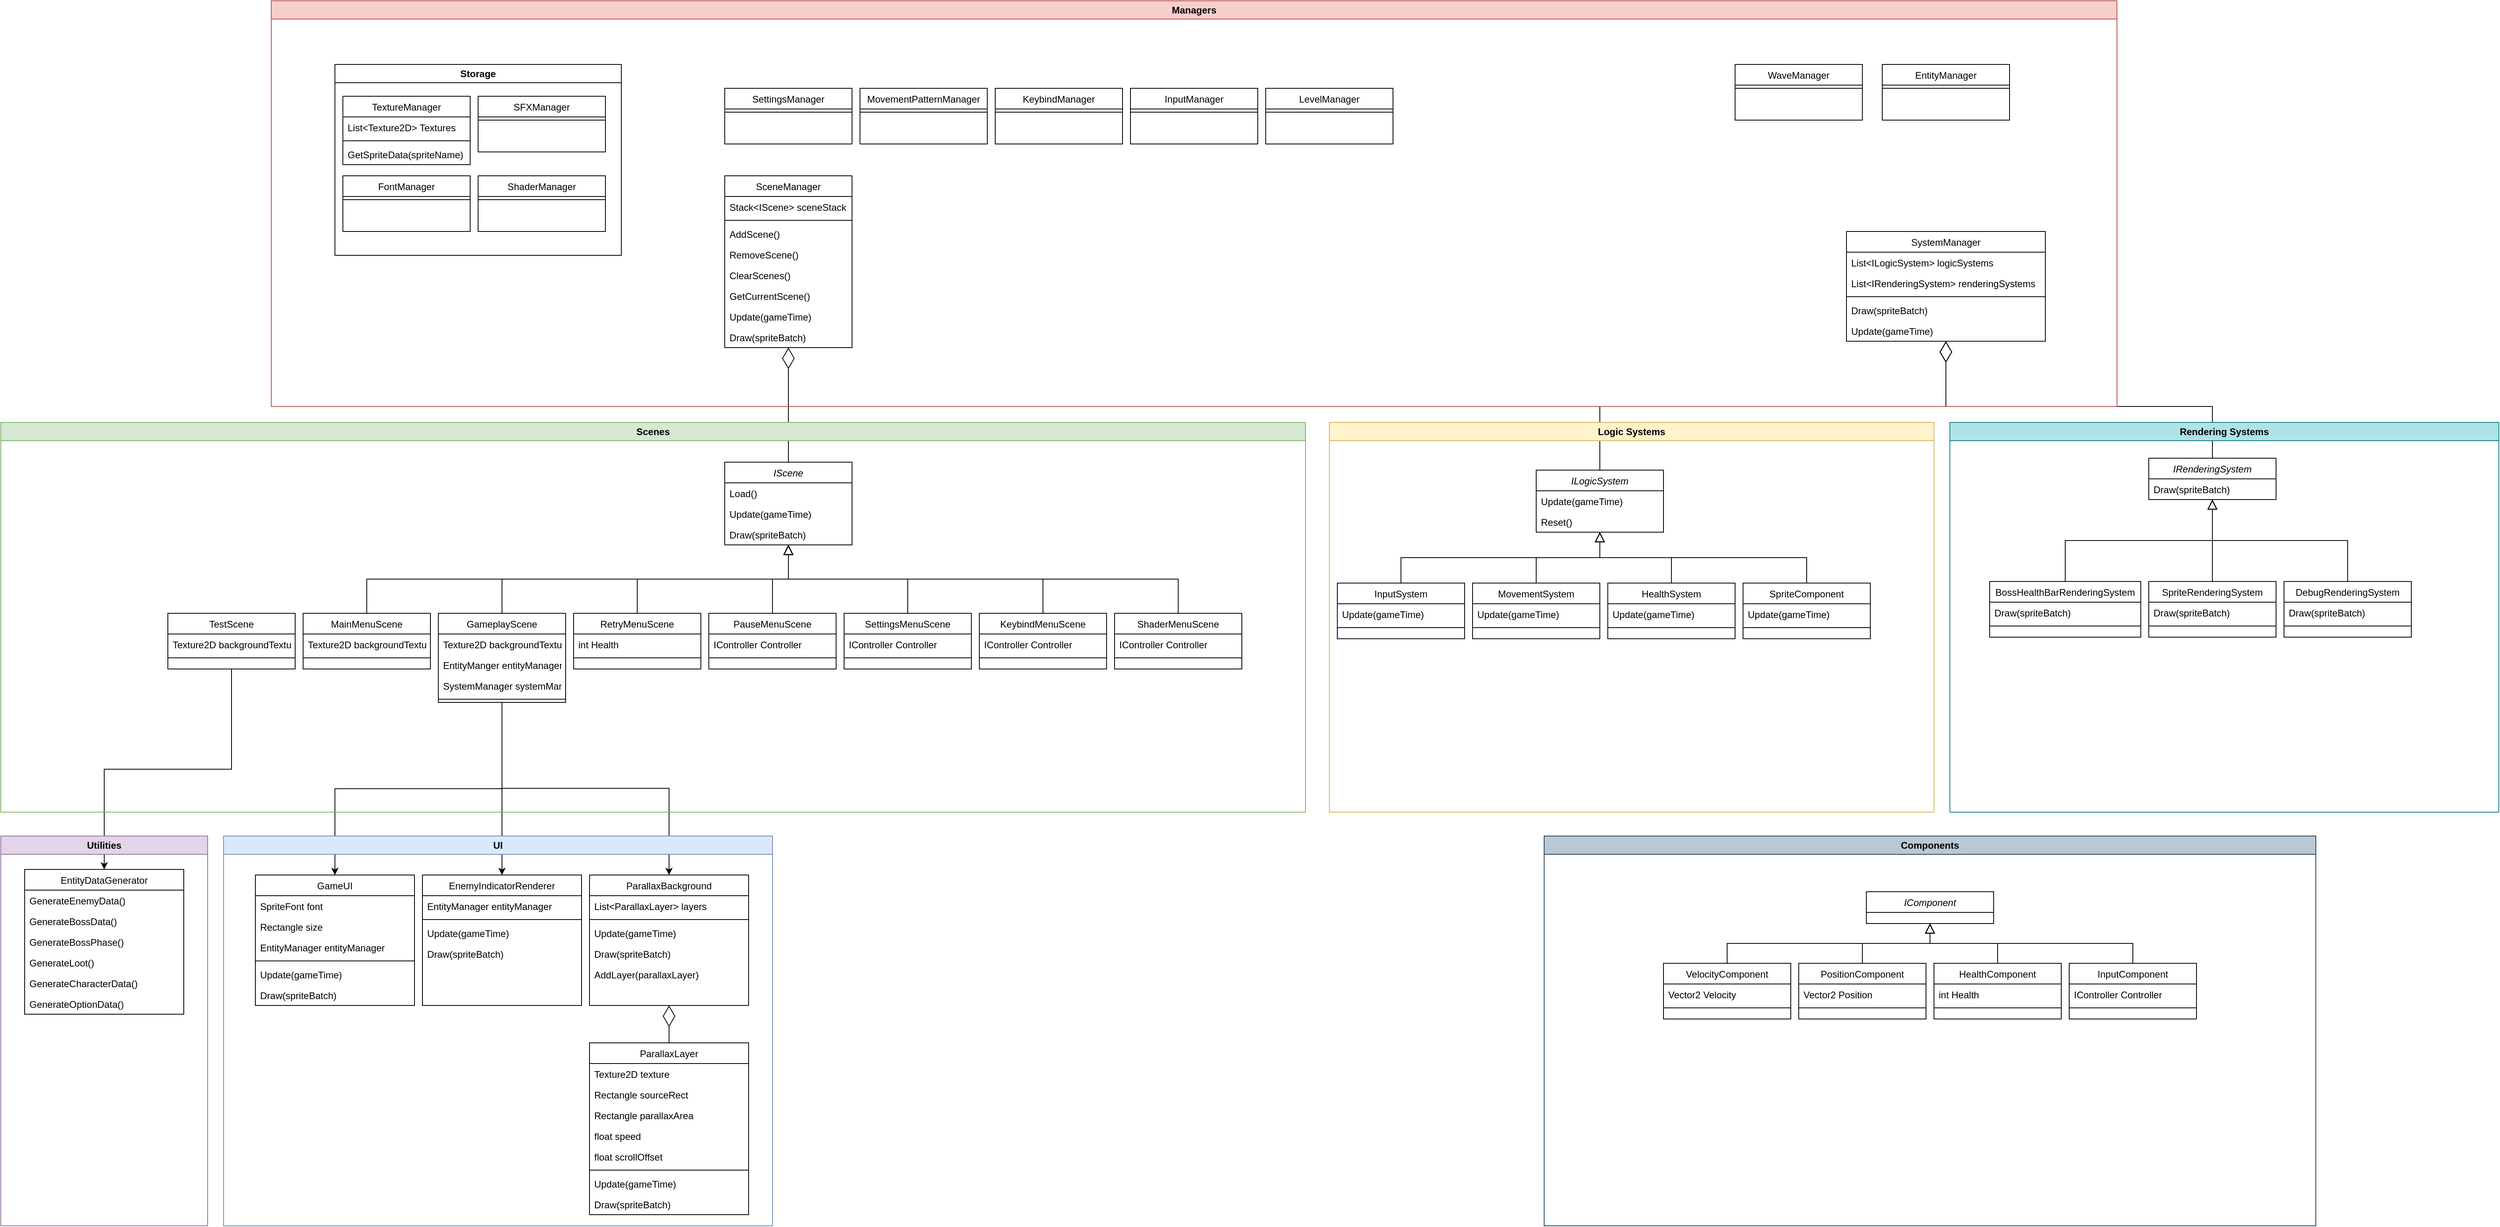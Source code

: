 <mxfile version="26.1.1">
  <diagram id="C5RBs43oDa-KdzZeNtuy" name="Page-1">
    <mxGraphModel dx="6681" dy="2088" grid="1" gridSize="10" guides="1" tooltips="1" connect="1" arrows="1" fold="1" page="1" pageScale="1" pageWidth="827" pageHeight="1169" math="0" shadow="0">
      <root>
        <mxCell id="WIyWlLk6GJQsqaUBKTNV-0" />
        <mxCell id="WIyWlLk6GJQsqaUBKTNV-1" parent="WIyWlLk6GJQsqaUBKTNV-0" />
        <mxCell id="VZ_2SEVs-0oejCtjLmN_-251" style="edgeStyle=orthogonalEdgeStyle;rounded=0;orthogonalLoop=1;jettySize=auto;html=1;exitX=0.5;exitY=1;exitDx=0;exitDy=0;entryX=0.5;entryY=0;entryDx=0;entryDy=0;" edge="1" parent="WIyWlLk6GJQsqaUBKTNV-1" source="VZ_2SEVs-0oejCtjLmN_-248" target="VZ_2SEVs-0oejCtjLmN_-152">
          <mxGeometry relative="1" as="geometry" />
        </mxCell>
        <mxCell id="VZ_2SEVs-0oejCtjLmN_-244" style="edgeStyle=orthogonalEdgeStyle;rounded=0;orthogonalLoop=1;jettySize=auto;html=1;entryX=0.5;entryY=0;entryDx=0;entryDy=0;" edge="1" parent="WIyWlLk6GJQsqaUBKTNV-1" source="VZ_2SEVs-0oejCtjLmN_-184" target="VZ_2SEVs-0oejCtjLmN_-121">
          <mxGeometry relative="1" as="geometry" />
        </mxCell>
        <mxCell id="VZ_2SEVs-0oejCtjLmN_-243" style="edgeStyle=orthogonalEdgeStyle;rounded=0;orthogonalLoop=1;jettySize=auto;html=1;exitX=0.5;exitY=1;exitDx=0;exitDy=0;entryX=0.5;entryY=0;entryDx=0;entryDy=0;" edge="1" parent="WIyWlLk6GJQsqaUBKTNV-1" source="VZ_2SEVs-0oejCtjLmN_-184" target="VZ_2SEVs-0oejCtjLmN_-106">
          <mxGeometry relative="1" as="geometry" />
        </mxCell>
        <mxCell id="VZ_2SEVs-0oejCtjLmN_-246" style="edgeStyle=orthogonalEdgeStyle;rounded=0;orthogonalLoop=1;jettySize=auto;html=1;entryX=0.5;entryY=0;entryDx=0;entryDy=0;" edge="1" parent="WIyWlLk6GJQsqaUBKTNV-1" source="VZ_2SEVs-0oejCtjLmN_-184" target="VZ_2SEVs-0oejCtjLmN_-128">
          <mxGeometry relative="1" as="geometry">
            <Array as="points">
              <mxPoint x="-1290" y="1470" />
              <mxPoint x="-1080" y="1470" />
            </Array>
          </mxGeometry>
        </mxCell>
        <mxCell id="VZ_2SEVs-0oejCtjLmN_-232" value="" style="endArrow=diamondThin;endFill=0;endSize=24;html=1;rounded=0;" edge="1" parent="WIyWlLk6GJQsqaUBKTNV-1" source="VZ_2SEVs-0oejCtjLmN_-179" target="VZ_2SEVs-0oejCtjLmN_-66">
          <mxGeometry width="160" relative="1" as="geometry">
            <mxPoint x="870" y="1065" as="sourcePoint" />
            <mxPoint x="565" y="918" as="targetPoint" />
          </mxGeometry>
        </mxCell>
        <mxCell id="VZ_2SEVs-0oejCtjLmN_-229" value="" style="endArrow=diamondThin;endFill=0;endSize=24;html=1;rounded=0;exitX=0.5;exitY=0;exitDx=0;exitDy=0;edgeStyle=orthogonalEdgeStyle;" edge="1" parent="WIyWlLk6GJQsqaUBKTNV-1" source="VZ_2SEVs-0oejCtjLmN_-8" target="VZ_2SEVs-0oejCtjLmN_-223">
          <mxGeometry width="160" relative="1" as="geometry">
            <mxPoint x="360" y="980" as="sourcePoint" />
            <mxPoint x="1330" y="703" as="targetPoint" />
            <Array as="points">
              <mxPoint x="90" y="990" />
              <mxPoint x="525" y="990" />
            </Array>
          </mxGeometry>
        </mxCell>
        <mxCell id="VZ_2SEVs-0oejCtjLmN_-230" value="" style="endArrow=diamondThin;endFill=0;endSize=24;html=1;rounded=0;exitX=0.5;exitY=0;exitDx=0;exitDy=0;edgeStyle=orthogonalEdgeStyle;" edge="1" parent="WIyWlLk6GJQsqaUBKTNV-1" source="VZ_2SEVs-0oejCtjLmN_-9" target="VZ_2SEVs-0oejCtjLmN_-223">
          <mxGeometry width="160" relative="1" as="geometry">
            <mxPoint x="100" y="1080" as="sourcePoint" />
            <mxPoint x="315" y="938" as="targetPoint" />
            <Array as="points">
              <mxPoint x="860" y="990" />
              <mxPoint x="525" y="990" />
            </Array>
          </mxGeometry>
        </mxCell>
        <mxCell id="VZ_2SEVs-0oejCtjLmN_-20" value="Components" style="swimlane;whiteSpace=wrap;html=1;fillColor=#bac8d3;strokeColor=#23445d;" vertex="1" parent="WIyWlLk6GJQsqaUBKTNV-1">
          <mxGeometry x="20" y="1530" width="970" height="490" as="geometry" />
        </mxCell>
        <mxCell id="zkfFHV4jXpPFQw0GAbJ--0" value="IComponent" style="swimlane;fontStyle=2;align=center;verticalAlign=top;childLayout=stackLayout;horizontal=1;startSize=26;horizontalStack=0;resizeParent=1;resizeLast=0;collapsible=1;marginBottom=0;rounded=0;shadow=0;strokeWidth=1;" parent="VZ_2SEVs-0oejCtjLmN_-20" vertex="1">
          <mxGeometry x="405" y="70" width="160" height="40" as="geometry">
            <mxRectangle x="230" y="140" width="160" height="26" as="alternateBounds" />
          </mxGeometry>
        </mxCell>
        <mxCell id="zkfFHV4jXpPFQw0GAbJ--6" value="VelocityComponent" style="swimlane;fontStyle=0;align=center;verticalAlign=top;childLayout=stackLayout;horizontal=1;startSize=26;horizontalStack=0;resizeParent=1;resizeLast=0;collapsible=1;marginBottom=0;rounded=0;shadow=0;strokeWidth=1;" parent="VZ_2SEVs-0oejCtjLmN_-20" vertex="1">
          <mxGeometry x="150" y="160" width="160" height="70" as="geometry">
            <mxRectangle x="130" y="380" width="160" height="26" as="alternateBounds" />
          </mxGeometry>
        </mxCell>
        <mxCell id="zkfFHV4jXpPFQw0GAbJ--7" value="Vector2 Velocity" style="text;align=left;verticalAlign=top;spacingLeft=4;spacingRight=4;overflow=hidden;rotatable=0;points=[[0,0.5],[1,0.5]];portConstraint=eastwest;" parent="zkfFHV4jXpPFQw0GAbJ--6" vertex="1">
          <mxGeometry y="26" width="160" height="26" as="geometry" />
        </mxCell>
        <mxCell id="zkfFHV4jXpPFQw0GAbJ--9" value="" style="line;html=1;strokeWidth=1;align=left;verticalAlign=middle;spacingTop=-1;spacingLeft=3;spacingRight=3;rotatable=0;labelPosition=right;points=[];portConstraint=eastwest;" parent="zkfFHV4jXpPFQw0GAbJ--6" vertex="1">
          <mxGeometry y="52" width="160" height="8" as="geometry" />
        </mxCell>
        <mxCell id="zkfFHV4jXpPFQw0GAbJ--12" value="" style="endArrow=block;endSize=10;endFill=0;shadow=0;strokeWidth=1;rounded=0;curved=0;edgeStyle=elbowEdgeStyle;elbow=vertical;" parent="VZ_2SEVs-0oejCtjLmN_-20" source="zkfFHV4jXpPFQw0GAbJ--6" target="zkfFHV4jXpPFQw0GAbJ--0" edge="1">
          <mxGeometry width="160" relative="1" as="geometry">
            <mxPoint x="385" y="153" as="sourcePoint" />
            <mxPoint x="385" y="153" as="targetPoint" />
          </mxGeometry>
        </mxCell>
        <mxCell id="zkfFHV4jXpPFQw0GAbJ--13" value="PositionComponent" style="swimlane;fontStyle=0;align=center;verticalAlign=top;childLayout=stackLayout;horizontal=1;startSize=26;horizontalStack=0;resizeParent=1;resizeLast=0;collapsible=1;marginBottom=0;rounded=0;shadow=0;strokeWidth=1;" parent="VZ_2SEVs-0oejCtjLmN_-20" vertex="1">
          <mxGeometry x="320" y="160" width="160" height="70" as="geometry">
            <mxRectangle x="340" y="380" width="170" height="26" as="alternateBounds" />
          </mxGeometry>
        </mxCell>
        <mxCell id="zkfFHV4jXpPFQw0GAbJ--14" value="Vector2 Position" style="text;align=left;verticalAlign=top;spacingLeft=4;spacingRight=4;overflow=hidden;rotatable=0;points=[[0,0.5],[1,0.5]];portConstraint=eastwest;" parent="zkfFHV4jXpPFQw0GAbJ--13" vertex="1">
          <mxGeometry y="26" width="160" height="26" as="geometry" />
        </mxCell>
        <mxCell id="zkfFHV4jXpPFQw0GAbJ--15" value="" style="line;html=1;strokeWidth=1;align=left;verticalAlign=middle;spacingTop=-1;spacingLeft=3;spacingRight=3;rotatable=0;labelPosition=right;points=[];portConstraint=eastwest;" parent="zkfFHV4jXpPFQw0GAbJ--13" vertex="1">
          <mxGeometry y="52" width="160" height="8" as="geometry" />
        </mxCell>
        <mxCell id="zkfFHV4jXpPFQw0GAbJ--16" value="" style="endArrow=block;endSize=10;endFill=0;shadow=0;strokeWidth=1;rounded=0;curved=0;edgeStyle=elbowEdgeStyle;elbow=vertical;" parent="VZ_2SEVs-0oejCtjLmN_-20" source="zkfFHV4jXpPFQw0GAbJ--13" target="zkfFHV4jXpPFQw0GAbJ--0" edge="1">
          <mxGeometry width="160" relative="1" as="geometry">
            <mxPoint x="395" y="323" as="sourcePoint" />
            <mxPoint x="495" y="221" as="targetPoint" />
          </mxGeometry>
        </mxCell>
        <mxCell id="VZ_2SEVs-0oejCtjLmN_-0" value="HealthComponent" style="swimlane;fontStyle=0;align=center;verticalAlign=top;childLayout=stackLayout;horizontal=1;startSize=26;horizontalStack=0;resizeParent=1;resizeLast=0;collapsible=1;marginBottom=0;rounded=0;shadow=0;strokeWidth=1;" vertex="1" parent="VZ_2SEVs-0oejCtjLmN_-20">
          <mxGeometry x="490" y="160" width="160" height="70" as="geometry">
            <mxRectangle x="130" y="380" width="160" height="26" as="alternateBounds" />
          </mxGeometry>
        </mxCell>
        <mxCell id="VZ_2SEVs-0oejCtjLmN_-1" value="int Health" style="text;align=left;verticalAlign=top;spacingLeft=4;spacingRight=4;overflow=hidden;rotatable=0;points=[[0,0.5],[1,0.5]];portConstraint=eastwest;" vertex="1" parent="VZ_2SEVs-0oejCtjLmN_-0">
          <mxGeometry y="26" width="160" height="26" as="geometry" />
        </mxCell>
        <mxCell id="VZ_2SEVs-0oejCtjLmN_-2" value="" style="line;html=1;strokeWidth=1;align=left;verticalAlign=middle;spacingTop=-1;spacingLeft=3;spacingRight=3;rotatable=0;labelPosition=right;points=[];portConstraint=eastwest;" vertex="1" parent="VZ_2SEVs-0oejCtjLmN_-0">
          <mxGeometry y="52" width="160" height="8" as="geometry" />
        </mxCell>
        <mxCell id="VZ_2SEVs-0oejCtjLmN_-3" value="InputComponent" style="swimlane;fontStyle=0;align=center;verticalAlign=top;childLayout=stackLayout;horizontal=1;startSize=26;horizontalStack=0;resizeParent=1;resizeLast=0;collapsible=1;marginBottom=0;rounded=0;shadow=0;strokeWidth=1;" vertex="1" parent="VZ_2SEVs-0oejCtjLmN_-20">
          <mxGeometry x="660" y="160" width="160" height="70" as="geometry">
            <mxRectangle x="340" y="380" width="170" height="26" as="alternateBounds" />
          </mxGeometry>
        </mxCell>
        <mxCell id="VZ_2SEVs-0oejCtjLmN_-4" value="IController Controller" style="text;align=left;verticalAlign=top;spacingLeft=4;spacingRight=4;overflow=hidden;rotatable=0;points=[[0,0.5],[1,0.5]];portConstraint=eastwest;" vertex="1" parent="VZ_2SEVs-0oejCtjLmN_-3">
          <mxGeometry y="26" width="160" height="26" as="geometry" />
        </mxCell>
        <mxCell id="VZ_2SEVs-0oejCtjLmN_-5" value="" style="line;html=1;strokeWidth=1;align=left;verticalAlign=middle;spacingTop=-1;spacingLeft=3;spacingRight=3;rotatable=0;labelPosition=right;points=[];portConstraint=eastwest;" vertex="1" parent="VZ_2SEVs-0oejCtjLmN_-3">
          <mxGeometry y="52" width="160" height="8" as="geometry" />
        </mxCell>
        <mxCell id="VZ_2SEVs-0oejCtjLmN_-6" value="" style="endArrow=block;endSize=10;endFill=0;shadow=0;strokeWidth=1;rounded=0;curved=0;edgeStyle=elbowEdgeStyle;elbow=vertical;" edge="1" parent="VZ_2SEVs-0oejCtjLmN_-20" source="VZ_2SEVs-0oejCtjLmN_-0" target="zkfFHV4jXpPFQw0GAbJ--0">
          <mxGeometry width="160" relative="1" as="geometry">
            <mxPoint x="485" y="170" as="sourcePoint" />
            <mxPoint x="495" y="120" as="targetPoint" />
          </mxGeometry>
        </mxCell>
        <mxCell id="VZ_2SEVs-0oejCtjLmN_-7" value="" style="endArrow=block;endSize=10;endFill=0;shadow=0;strokeWidth=1;rounded=0;curved=0;edgeStyle=elbowEdgeStyle;elbow=vertical;exitX=0.5;exitY=0;exitDx=0;exitDy=0;" edge="1" parent="VZ_2SEVs-0oejCtjLmN_-20" source="VZ_2SEVs-0oejCtjLmN_-3" target="zkfFHV4jXpPFQw0GAbJ--0">
          <mxGeometry width="160" relative="1" as="geometry">
            <mxPoint x="655" y="170" as="sourcePoint" />
            <mxPoint x="495" y="120" as="targetPoint" />
          </mxGeometry>
        </mxCell>
        <mxCell id="VZ_2SEVs-0oejCtjLmN_-21" value="Logic Systems" style="swimlane;whiteSpace=wrap;html=1;fillColor=#fff2cc;strokeColor=#d6b656;" vertex="1" parent="WIyWlLk6GJQsqaUBKTNV-1">
          <mxGeometry x="-250" y="1010" width="760" height="490" as="geometry" />
        </mxCell>
        <mxCell id="VZ_2SEVs-0oejCtjLmN_-8" value="ILogicSystem" style="swimlane;fontStyle=2;align=center;verticalAlign=top;childLayout=stackLayout;horizontal=1;startSize=26;horizontalStack=0;resizeParent=1;resizeLast=0;collapsible=1;marginBottom=0;rounded=0;shadow=0;strokeWidth=1;" vertex="1" parent="VZ_2SEVs-0oejCtjLmN_-21">
          <mxGeometry x="260" y="60" width="160" height="78" as="geometry">
            <mxRectangle x="230" y="140" width="160" height="26" as="alternateBounds" />
          </mxGeometry>
        </mxCell>
        <mxCell id="VZ_2SEVs-0oejCtjLmN_-14" value="Update(gameTime)" style="text;align=left;verticalAlign=top;spacingLeft=4;spacingRight=4;overflow=hidden;rotatable=0;points=[[0,0.5],[1,0.5]];portConstraint=eastwest;" vertex="1" parent="VZ_2SEVs-0oejCtjLmN_-8">
          <mxGeometry y="26" width="160" height="26" as="geometry" />
        </mxCell>
        <mxCell id="VZ_2SEVs-0oejCtjLmN_-27" value="Reset()" style="text;align=left;verticalAlign=top;spacingLeft=4;spacingRight=4;overflow=hidden;rotatable=0;points=[[0,0.5],[1,0.5]];portConstraint=eastwest;" vertex="1" parent="VZ_2SEVs-0oejCtjLmN_-8">
          <mxGeometry y="52" width="160" height="26" as="geometry" />
        </mxCell>
        <mxCell id="VZ_2SEVs-0oejCtjLmN_-10" value="InputSystem" style="swimlane;fontStyle=0;align=center;verticalAlign=top;childLayout=stackLayout;horizontal=1;startSize=26;horizontalStack=0;resizeParent=1;resizeLast=0;collapsible=1;marginBottom=0;rounded=0;shadow=0;strokeWidth=1;" vertex="1" parent="VZ_2SEVs-0oejCtjLmN_-21">
          <mxGeometry x="10" y="202" width="160" height="70" as="geometry">
            <mxRectangle x="340" y="380" width="170" height="26" as="alternateBounds" />
          </mxGeometry>
        </mxCell>
        <mxCell id="VZ_2SEVs-0oejCtjLmN_-11" value="Update(gameTime)" style="text;align=left;verticalAlign=top;spacingLeft=4;spacingRight=4;overflow=hidden;rotatable=0;points=[[0,0.5],[1,0.5]];portConstraint=eastwest;" vertex="1" parent="VZ_2SEVs-0oejCtjLmN_-10">
          <mxGeometry y="26" width="160" height="26" as="geometry" />
        </mxCell>
        <mxCell id="VZ_2SEVs-0oejCtjLmN_-12" value="" style="line;html=1;strokeWidth=1;align=left;verticalAlign=middle;spacingTop=-1;spacingLeft=3;spacingRight=3;rotatable=0;labelPosition=right;points=[];portConstraint=eastwest;" vertex="1" parent="VZ_2SEVs-0oejCtjLmN_-10">
          <mxGeometry y="52" width="160" height="8" as="geometry" />
        </mxCell>
        <mxCell id="VZ_2SEVs-0oejCtjLmN_-13" value="" style="endArrow=block;endSize=10;endFill=0;shadow=0;strokeWidth=1;rounded=0;curved=0;edgeStyle=elbowEdgeStyle;elbow=vertical;exitX=0.5;exitY=0;exitDx=0;exitDy=0;" edge="1" parent="VZ_2SEVs-0oejCtjLmN_-21" source="VZ_2SEVs-0oejCtjLmN_-10" target="VZ_2SEVs-0oejCtjLmN_-8">
          <mxGeometry width="160" relative="1" as="geometry">
            <mxPoint x="-95" y="212" as="sourcePoint" />
            <mxPoint x="-350" y="162" as="targetPoint" />
          </mxGeometry>
        </mxCell>
        <mxCell id="VZ_2SEVs-0oejCtjLmN_-16" value="MovementSystem" style="swimlane;fontStyle=0;align=center;verticalAlign=top;childLayout=stackLayout;horizontal=1;startSize=26;horizontalStack=0;resizeParent=1;resizeLast=0;collapsible=1;marginBottom=0;rounded=0;shadow=0;strokeWidth=1;" vertex="1" parent="VZ_2SEVs-0oejCtjLmN_-21">
          <mxGeometry x="180" y="202" width="160" height="70" as="geometry">
            <mxRectangle x="340" y="380" width="170" height="26" as="alternateBounds" />
          </mxGeometry>
        </mxCell>
        <mxCell id="VZ_2SEVs-0oejCtjLmN_-17" value="Update(gameTime)" style="text;align=left;verticalAlign=top;spacingLeft=4;spacingRight=4;overflow=hidden;rotatable=0;points=[[0,0.5],[1,0.5]];portConstraint=eastwest;" vertex="1" parent="VZ_2SEVs-0oejCtjLmN_-16">
          <mxGeometry y="26" width="160" height="26" as="geometry" />
        </mxCell>
        <mxCell id="VZ_2SEVs-0oejCtjLmN_-18" value="" style="line;html=1;strokeWidth=1;align=left;verticalAlign=middle;spacingTop=-1;spacingLeft=3;spacingRight=3;rotatable=0;labelPosition=right;points=[];portConstraint=eastwest;" vertex="1" parent="VZ_2SEVs-0oejCtjLmN_-16">
          <mxGeometry y="52" width="160" height="8" as="geometry" />
        </mxCell>
        <mxCell id="VZ_2SEVs-0oejCtjLmN_-19" value="" style="endArrow=block;endSize=10;endFill=0;shadow=0;strokeWidth=1;rounded=0;curved=0;edgeStyle=elbowEdgeStyle;elbow=vertical;exitX=0.5;exitY=0;exitDx=0;exitDy=0;" edge="1" parent="VZ_2SEVs-0oejCtjLmN_-21" source="VZ_2SEVs-0oejCtjLmN_-16" target="VZ_2SEVs-0oejCtjLmN_-8">
          <mxGeometry width="160" relative="1" as="geometry">
            <mxPoint x="110" y="212" as="sourcePoint" />
            <mxPoint x="270" y="122" as="targetPoint" />
          </mxGeometry>
        </mxCell>
        <mxCell id="VZ_2SEVs-0oejCtjLmN_-23" value="HealthSystem" style="swimlane;fontStyle=0;align=center;verticalAlign=top;childLayout=stackLayout;horizontal=1;startSize=26;horizontalStack=0;resizeParent=1;resizeLast=0;collapsible=1;marginBottom=0;rounded=0;shadow=0;strokeWidth=1;" vertex="1" parent="VZ_2SEVs-0oejCtjLmN_-21">
          <mxGeometry x="350" y="202" width="160" height="70" as="geometry">
            <mxRectangle x="340" y="380" width="170" height="26" as="alternateBounds" />
          </mxGeometry>
        </mxCell>
        <mxCell id="VZ_2SEVs-0oejCtjLmN_-24" value="Update(gameTime)" style="text;align=left;verticalAlign=top;spacingLeft=4;spacingRight=4;overflow=hidden;rotatable=0;points=[[0,0.5],[1,0.5]];portConstraint=eastwest;" vertex="1" parent="VZ_2SEVs-0oejCtjLmN_-23">
          <mxGeometry y="26" width="160" height="26" as="geometry" />
        </mxCell>
        <mxCell id="VZ_2SEVs-0oejCtjLmN_-25" value="" style="line;html=1;strokeWidth=1;align=left;verticalAlign=middle;spacingTop=-1;spacingLeft=3;spacingRight=3;rotatable=0;labelPosition=right;points=[];portConstraint=eastwest;" vertex="1" parent="VZ_2SEVs-0oejCtjLmN_-23">
          <mxGeometry y="52" width="160" height="8" as="geometry" />
        </mxCell>
        <mxCell id="VZ_2SEVs-0oejCtjLmN_-26" value="" style="endArrow=block;endSize=10;endFill=0;shadow=0;strokeWidth=1;rounded=0;curved=0;edgeStyle=elbowEdgeStyle;elbow=vertical;exitX=0.5;exitY=0;exitDx=0;exitDy=0;" edge="1" parent="VZ_2SEVs-0oejCtjLmN_-21" source="VZ_2SEVs-0oejCtjLmN_-23" target="VZ_2SEVs-0oejCtjLmN_-8">
          <mxGeometry width="160" relative="1" as="geometry">
            <mxPoint x="270" y="212" as="sourcePoint" />
            <mxPoint x="270" y="122" as="targetPoint" />
          </mxGeometry>
        </mxCell>
        <mxCell id="VZ_2SEVs-0oejCtjLmN_-28" value="SpriteComponent" style="swimlane;fontStyle=0;align=center;verticalAlign=top;childLayout=stackLayout;horizontal=1;startSize=26;horizontalStack=0;resizeParent=1;resizeLast=0;collapsible=1;marginBottom=0;rounded=0;shadow=0;strokeWidth=1;" vertex="1" parent="VZ_2SEVs-0oejCtjLmN_-21">
          <mxGeometry x="520" y="202" width="160" height="70" as="geometry">
            <mxRectangle x="340" y="380" width="170" height="26" as="alternateBounds" />
          </mxGeometry>
        </mxCell>
        <mxCell id="VZ_2SEVs-0oejCtjLmN_-29" value="Update(gameTime)" style="text;align=left;verticalAlign=top;spacingLeft=4;spacingRight=4;overflow=hidden;rotatable=0;points=[[0,0.5],[1,0.5]];portConstraint=eastwest;" vertex="1" parent="VZ_2SEVs-0oejCtjLmN_-28">
          <mxGeometry y="26" width="160" height="26" as="geometry" />
        </mxCell>
        <mxCell id="VZ_2SEVs-0oejCtjLmN_-30" value="" style="line;html=1;strokeWidth=1;align=left;verticalAlign=middle;spacingTop=-1;spacingLeft=3;spacingRight=3;rotatable=0;labelPosition=right;points=[];portConstraint=eastwest;" vertex="1" parent="VZ_2SEVs-0oejCtjLmN_-28">
          <mxGeometry y="52" width="160" height="8" as="geometry" />
        </mxCell>
        <mxCell id="VZ_2SEVs-0oejCtjLmN_-31" value="" style="endArrow=block;endSize=10;endFill=0;shadow=0;strokeWidth=1;rounded=0;curved=0;edgeStyle=elbowEdgeStyle;elbow=vertical;exitX=0.5;exitY=0;exitDx=0;exitDy=0;" edge="1" parent="VZ_2SEVs-0oejCtjLmN_-21" source="VZ_2SEVs-0oejCtjLmN_-28" target="VZ_2SEVs-0oejCtjLmN_-8">
          <mxGeometry width="160" relative="1" as="geometry">
            <mxPoint x="440" y="212" as="sourcePoint" />
            <mxPoint x="270" y="148" as="targetPoint" />
          </mxGeometry>
        </mxCell>
        <mxCell id="VZ_2SEVs-0oejCtjLmN_-22" value="Rendering Systems" style="swimlane;whiteSpace=wrap;html=1;fillColor=#b0e3e6;strokeColor=#0e8088;" vertex="1" parent="WIyWlLk6GJQsqaUBKTNV-1">
          <mxGeometry x="530" y="1010" width="690" height="490" as="geometry" />
        </mxCell>
        <mxCell id="VZ_2SEVs-0oejCtjLmN_-9" value="IRenderingSystem" style="swimlane;fontStyle=2;align=center;verticalAlign=top;childLayout=stackLayout;horizontal=1;startSize=26;horizontalStack=0;resizeParent=1;resizeLast=0;collapsible=1;marginBottom=0;rounded=0;shadow=0;strokeWidth=1;" vertex="1" parent="VZ_2SEVs-0oejCtjLmN_-22">
          <mxGeometry x="250" y="45" width="160" height="52" as="geometry">
            <mxRectangle x="230" y="140" width="160" height="26" as="alternateBounds" />
          </mxGeometry>
        </mxCell>
        <mxCell id="VZ_2SEVs-0oejCtjLmN_-15" value="Draw(spriteBatch)" style="text;align=left;verticalAlign=top;spacingLeft=4;spacingRight=4;overflow=hidden;rotatable=0;points=[[0,0.5],[1,0.5]];portConstraint=eastwest;" vertex="1" parent="VZ_2SEVs-0oejCtjLmN_-9">
          <mxGeometry y="26" width="160" height="26" as="geometry" />
        </mxCell>
        <mxCell id="VZ_2SEVs-0oejCtjLmN_-78" value="SpriteRenderingSystem" style="swimlane;fontStyle=0;align=center;verticalAlign=top;childLayout=stackLayout;horizontal=1;startSize=26;horizontalStack=0;resizeParent=1;resizeLast=0;collapsible=1;marginBottom=0;rounded=0;shadow=0;strokeWidth=1;" vertex="1" parent="VZ_2SEVs-0oejCtjLmN_-22">
          <mxGeometry x="250" y="200" width="160" height="70" as="geometry">
            <mxRectangle x="340" y="380" width="170" height="26" as="alternateBounds" />
          </mxGeometry>
        </mxCell>
        <mxCell id="VZ_2SEVs-0oejCtjLmN_-79" value="Draw(spriteBatch)" style="text;align=left;verticalAlign=top;spacingLeft=4;spacingRight=4;overflow=hidden;rotatable=0;points=[[0,0.5],[1,0.5]];portConstraint=eastwest;" vertex="1" parent="VZ_2SEVs-0oejCtjLmN_-78">
          <mxGeometry y="26" width="160" height="26" as="geometry" />
        </mxCell>
        <mxCell id="VZ_2SEVs-0oejCtjLmN_-80" value="" style="line;html=1;strokeWidth=1;align=left;verticalAlign=middle;spacingTop=-1;spacingLeft=3;spacingRight=3;rotatable=0;labelPosition=right;points=[];portConstraint=eastwest;" vertex="1" parent="VZ_2SEVs-0oejCtjLmN_-78">
          <mxGeometry y="52" width="160" height="8" as="geometry" />
        </mxCell>
        <mxCell id="VZ_2SEVs-0oejCtjLmN_-81" value="" style="endArrow=block;endSize=10;endFill=0;shadow=0;strokeWidth=1;rounded=0;curved=0;edgeStyle=elbowEdgeStyle;elbow=vertical;exitX=0.5;exitY=0;exitDx=0;exitDy=0;" edge="1" parent="VZ_2SEVs-0oejCtjLmN_-22" source="VZ_2SEVs-0oejCtjLmN_-78" target="VZ_2SEVs-0oejCtjLmN_-9">
          <mxGeometry width="160" relative="1" as="geometry">
            <mxPoint x="-50" y="212" as="sourcePoint" />
            <mxPoint x="-390" y="148" as="targetPoint" />
          </mxGeometry>
        </mxCell>
        <mxCell id="VZ_2SEVs-0oejCtjLmN_-82" value="DebugRenderingSystem" style="swimlane;fontStyle=0;align=center;verticalAlign=top;childLayout=stackLayout;horizontal=1;startSize=26;horizontalStack=0;resizeParent=1;resizeLast=0;collapsible=1;marginBottom=0;rounded=0;shadow=0;strokeWidth=1;" vertex="1" parent="VZ_2SEVs-0oejCtjLmN_-22">
          <mxGeometry x="420" y="200" width="160" height="70" as="geometry">
            <mxRectangle x="340" y="380" width="170" height="26" as="alternateBounds" />
          </mxGeometry>
        </mxCell>
        <mxCell id="VZ_2SEVs-0oejCtjLmN_-83" value="Draw(spriteBatch)" style="text;align=left;verticalAlign=top;spacingLeft=4;spacingRight=4;overflow=hidden;rotatable=0;points=[[0,0.5],[1,0.5]];portConstraint=eastwest;" vertex="1" parent="VZ_2SEVs-0oejCtjLmN_-82">
          <mxGeometry y="26" width="160" height="26" as="geometry" />
        </mxCell>
        <mxCell id="VZ_2SEVs-0oejCtjLmN_-84" value="" style="line;html=1;strokeWidth=1;align=left;verticalAlign=middle;spacingTop=-1;spacingLeft=3;spacingRight=3;rotatable=0;labelPosition=right;points=[];portConstraint=eastwest;" vertex="1" parent="VZ_2SEVs-0oejCtjLmN_-82">
          <mxGeometry y="52" width="160" height="8" as="geometry" />
        </mxCell>
        <mxCell id="VZ_2SEVs-0oejCtjLmN_-85" value="" style="endArrow=block;endSize=10;endFill=0;shadow=0;strokeWidth=1;rounded=0;curved=0;edgeStyle=elbowEdgeStyle;elbow=vertical;exitX=0.5;exitY=0;exitDx=0;exitDy=0;" edge="1" parent="VZ_2SEVs-0oejCtjLmN_-22" source="VZ_2SEVs-0oejCtjLmN_-82" target="VZ_2SEVs-0oejCtjLmN_-9">
          <mxGeometry width="160" relative="1" as="geometry">
            <mxPoint x="340" y="210" as="sourcePoint" />
            <mxPoint x="340" y="107" as="targetPoint" />
          </mxGeometry>
        </mxCell>
        <mxCell id="VZ_2SEVs-0oejCtjLmN_-86" value="BossHealthBarRenderingSystem" style="swimlane;fontStyle=0;align=center;verticalAlign=top;childLayout=stackLayout;horizontal=1;startSize=26;horizontalStack=0;resizeParent=1;resizeLast=0;collapsible=1;marginBottom=0;rounded=0;shadow=0;strokeWidth=1;" vertex="1" parent="VZ_2SEVs-0oejCtjLmN_-22">
          <mxGeometry x="50" y="200" width="190" height="70" as="geometry">
            <mxRectangle x="340" y="380" width="170" height="26" as="alternateBounds" />
          </mxGeometry>
        </mxCell>
        <mxCell id="VZ_2SEVs-0oejCtjLmN_-87" value="Draw(spriteBatch)" style="text;align=left;verticalAlign=top;spacingLeft=4;spacingRight=4;overflow=hidden;rotatable=0;points=[[0,0.5],[1,0.5]];portConstraint=eastwest;" vertex="1" parent="VZ_2SEVs-0oejCtjLmN_-86">
          <mxGeometry y="26" width="190" height="26" as="geometry" />
        </mxCell>
        <mxCell id="VZ_2SEVs-0oejCtjLmN_-88" value="" style="line;html=1;strokeWidth=1;align=left;verticalAlign=middle;spacingTop=-1;spacingLeft=3;spacingRight=3;rotatable=0;labelPosition=right;points=[];portConstraint=eastwest;" vertex="1" parent="VZ_2SEVs-0oejCtjLmN_-86">
          <mxGeometry y="52" width="190" height="8" as="geometry" />
        </mxCell>
        <mxCell id="VZ_2SEVs-0oejCtjLmN_-89" value="" style="endArrow=block;endSize=10;endFill=0;shadow=0;strokeWidth=1;rounded=0;curved=0;edgeStyle=elbowEdgeStyle;elbow=vertical;exitX=0.5;exitY=0;exitDx=0;exitDy=0;" edge="1" parent="VZ_2SEVs-0oejCtjLmN_-22" source="VZ_2SEVs-0oejCtjLmN_-86" target="VZ_2SEVs-0oejCtjLmN_-9">
          <mxGeometry width="160" relative="1" as="geometry">
            <mxPoint x="340" y="210" as="sourcePoint" />
            <mxPoint x="340" y="107" as="targetPoint" />
          </mxGeometry>
        </mxCell>
        <mxCell id="VZ_2SEVs-0oejCtjLmN_-32" value="Managers" style="swimlane;whiteSpace=wrap;html=1;fillColor=#f8cecc;strokeColor=#b85450;" vertex="1" parent="WIyWlLk6GJQsqaUBKTNV-1">
          <mxGeometry x="-1580" y="480" width="2320" height="510" as="geometry" />
        </mxCell>
        <mxCell id="VZ_2SEVs-0oejCtjLmN_-50" value="InputManager" style="swimlane;fontStyle=0;align=center;verticalAlign=top;childLayout=stackLayout;horizontal=1;startSize=26;horizontalStack=0;resizeParent=1;resizeLast=0;collapsible=1;marginBottom=0;rounded=0;shadow=0;strokeWidth=1;" vertex="1" parent="VZ_2SEVs-0oejCtjLmN_-32">
          <mxGeometry x="1080" y="110" width="160" height="70" as="geometry">
            <mxRectangle x="340" y="380" width="170" height="26" as="alternateBounds" />
          </mxGeometry>
        </mxCell>
        <mxCell id="VZ_2SEVs-0oejCtjLmN_-52" value="" style="line;html=1;strokeWidth=1;align=left;verticalAlign=middle;spacingTop=-1;spacingLeft=3;spacingRight=3;rotatable=0;labelPosition=right;points=[];portConstraint=eastwest;" vertex="1" parent="VZ_2SEVs-0oejCtjLmN_-50">
          <mxGeometry y="26" width="160" height="8" as="geometry" />
        </mxCell>
        <mxCell id="VZ_2SEVs-0oejCtjLmN_-58" value="LevelManager" style="swimlane;fontStyle=0;align=center;verticalAlign=top;childLayout=stackLayout;horizontal=1;startSize=26;horizontalStack=0;resizeParent=1;resizeLast=0;collapsible=1;marginBottom=0;rounded=0;shadow=0;strokeWidth=1;" vertex="1" parent="VZ_2SEVs-0oejCtjLmN_-32">
          <mxGeometry x="1250" y="110" width="160" height="70" as="geometry">
            <mxRectangle x="340" y="380" width="170" height="26" as="alternateBounds" />
          </mxGeometry>
        </mxCell>
        <mxCell id="VZ_2SEVs-0oejCtjLmN_-59" value="" style="line;html=1;strokeWidth=1;align=left;verticalAlign=middle;spacingTop=-1;spacingLeft=3;spacingRight=3;rotatable=0;labelPosition=right;points=[];portConstraint=eastwest;" vertex="1" parent="VZ_2SEVs-0oejCtjLmN_-58">
          <mxGeometry y="26" width="160" height="8" as="geometry" />
        </mxCell>
        <mxCell id="VZ_2SEVs-0oejCtjLmN_-64" value="WaveManager" style="swimlane;fontStyle=0;align=center;verticalAlign=top;childLayout=stackLayout;horizontal=1;startSize=26;horizontalStack=0;resizeParent=1;resizeLast=0;collapsible=1;marginBottom=0;rounded=0;shadow=0;strokeWidth=1;" vertex="1" parent="VZ_2SEVs-0oejCtjLmN_-32">
          <mxGeometry x="1840" y="80" width="160" height="70" as="geometry">
            <mxRectangle x="340" y="380" width="170" height="26" as="alternateBounds" />
          </mxGeometry>
        </mxCell>
        <mxCell id="VZ_2SEVs-0oejCtjLmN_-65" value="" style="line;html=1;strokeWidth=1;align=left;verticalAlign=middle;spacingTop=-1;spacingLeft=3;spacingRight=3;rotatable=0;labelPosition=right;points=[];portConstraint=eastwest;" vertex="1" parent="VZ_2SEVs-0oejCtjLmN_-64">
          <mxGeometry y="26" width="160" height="8" as="geometry" />
        </mxCell>
        <mxCell id="VZ_2SEVs-0oejCtjLmN_-68" value="SettingsManager" style="swimlane;fontStyle=0;align=center;verticalAlign=top;childLayout=stackLayout;horizontal=1;startSize=26;horizontalStack=0;resizeParent=1;resizeLast=0;collapsible=1;marginBottom=0;rounded=0;shadow=0;strokeWidth=1;" vertex="1" parent="VZ_2SEVs-0oejCtjLmN_-32">
          <mxGeometry x="570" y="110" width="160" height="70" as="geometry">
            <mxRectangle x="340" y="380" width="170" height="26" as="alternateBounds" />
          </mxGeometry>
        </mxCell>
        <mxCell id="VZ_2SEVs-0oejCtjLmN_-69" value="" style="line;html=1;strokeWidth=1;align=left;verticalAlign=middle;spacingTop=-1;spacingLeft=3;spacingRight=3;rotatable=0;labelPosition=right;points=[];portConstraint=eastwest;" vertex="1" parent="VZ_2SEVs-0oejCtjLmN_-68">
          <mxGeometry y="26" width="160" height="8" as="geometry" />
        </mxCell>
        <mxCell id="VZ_2SEVs-0oejCtjLmN_-70" value="MovementPatternManager" style="swimlane;fontStyle=0;align=center;verticalAlign=top;childLayout=stackLayout;horizontal=1;startSize=26;horizontalStack=0;resizeParent=1;resizeLast=0;collapsible=1;marginBottom=0;rounded=0;shadow=0;strokeWidth=1;" vertex="1" parent="VZ_2SEVs-0oejCtjLmN_-32">
          <mxGeometry x="740" y="110" width="160" height="70" as="geometry">
            <mxRectangle x="340" y="380" width="170" height="26" as="alternateBounds" />
          </mxGeometry>
        </mxCell>
        <mxCell id="VZ_2SEVs-0oejCtjLmN_-71" value="" style="line;html=1;strokeWidth=1;align=left;verticalAlign=middle;spacingTop=-1;spacingLeft=3;spacingRight=3;rotatable=0;labelPosition=right;points=[];portConstraint=eastwest;" vertex="1" parent="VZ_2SEVs-0oejCtjLmN_-70">
          <mxGeometry y="26" width="160" height="8" as="geometry" />
        </mxCell>
        <mxCell id="VZ_2SEVs-0oejCtjLmN_-72" value="KeybindManager" style="swimlane;fontStyle=0;align=center;verticalAlign=top;childLayout=stackLayout;horizontal=1;startSize=26;horizontalStack=0;resizeParent=1;resizeLast=0;collapsible=1;marginBottom=0;rounded=0;shadow=0;strokeWidth=1;" vertex="1" parent="VZ_2SEVs-0oejCtjLmN_-32">
          <mxGeometry x="910" y="110" width="160" height="70" as="geometry">
            <mxRectangle x="340" y="380" width="170" height="26" as="alternateBounds" />
          </mxGeometry>
        </mxCell>
        <mxCell id="VZ_2SEVs-0oejCtjLmN_-73" value="" style="line;html=1;strokeWidth=1;align=left;verticalAlign=middle;spacingTop=-1;spacingLeft=3;spacingRight=3;rotatable=0;labelPosition=right;points=[];portConstraint=eastwest;" vertex="1" parent="VZ_2SEVs-0oejCtjLmN_-72">
          <mxGeometry y="26" width="160" height="8" as="geometry" />
        </mxCell>
        <mxCell id="VZ_2SEVs-0oejCtjLmN_-76" value="EntityManager" style="swimlane;fontStyle=0;align=center;verticalAlign=top;childLayout=stackLayout;horizontal=1;startSize=26;horizontalStack=0;resizeParent=1;resizeLast=0;collapsible=1;marginBottom=0;rounded=0;shadow=0;strokeWidth=1;" vertex="1" parent="VZ_2SEVs-0oejCtjLmN_-32">
          <mxGeometry x="2025" y="80" width="160" height="70" as="geometry">
            <mxRectangle x="340" y="380" width="170" height="26" as="alternateBounds" />
          </mxGeometry>
        </mxCell>
        <mxCell id="VZ_2SEVs-0oejCtjLmN_-77" value="" style="line;html=1;strokeWidth=1;align=left;verticalAlign=middle;spacingTop=-1;spacingLeft=3;spacingRight=3;rotatable=0;labelPosition=right;points=[];portConstraint=eastwest;" vertex="1" parent="VZ_2SEVs-0oejCtjLmN_-76">
          <mxGeometry y="26" width="160" height="8" as="geometry" />
        </mxCell>
        <mxCell id="VZ_2SEVs-0oejCtjLmN_-223" value="SystemManager" style="swimlane;fontStyle=0;align=center;verticalAlign=top;childLayout=stackLayout;horizontal=1;startSize=26;horizontalStack=0;resizeParent=1;resizeLast=0;collapsible=1;marginBottom=0;rounded=0;shadow=0;strokeWidth=1;" vertex="1" parent="VZ_2SEVs-0oejCtjLmN_-32">
          <mxGeometry x="1980" y="290" width="250" height="138" as="geometry">
            <mxRectangle x="340" y="380" width="170" height="26" as="alternateBounds" />
          </mxGeometry>
        </mxCell>
        <mxCell id="VZ_2SEVs-0oejCtjLmN_-225" value="List&lt;ILogicSystem&gt; logicSystems" style="text;align=left;verticalAlign=top;spacingLeft=4;spacingRight=4;overflow=hidden;rotatable=0;points=[[0,0.5],[1,0.5]];portConstraint=eastwest;" vertex="1" parent="VZ_2SEVs-0oejCtjLmN_-223">
          <mxGeometry y="26" width="250" height="26" as="geometry" />
        </mxCell>
        <mxCell id="VZ_2SEVs-0oejCtjLmN_-226" value="List&lt;IRenderingSystem&gt; renderingSystems" style="text;align=left;verticalAlign=top;spacingLeft=4;spacingRight=4;overflow=hidden;rotatable=0;points=[[0,0.5],[1,0.5]];portConstraint=eastwest;" vertex="1" parent="VZ_2SEVs-0oejCtjLmN_-223">
          <mxGeometry y="52" width="250" height="26" as="geometry" />
        </mxCell>
        <mxCell id="VZ_2SEVs-0oejCtjLmN_-224" value="" style="line;html=1;strokeWidth=1;align=left;verticalAlign=middle;spacingTop=-1;spacingLeft=3;spacingRight=3;rotatable=0;labelPosition=right;points=[];portConstraint=eastwest;" vertex="1" parent="VZ_2SEVs-0oejCtjLmN_-223">
          <mxGeometry y="78" width="250" height="8" as="geometry" />
        </mxCell>
        <mxCell id="VZ_2SEVs-0oejCtjLmN_-227" value="Draw(spriteBatch)" style="text;align=left;verticalAlign=top;spacingLeft=4;spacingRight=4;overflow=hidden;rotatable=0;points=[[0,0.5],[1,0.5]];portConstraint=eastwest;" vertex="1" parent="VZ_2SEVs-0oejCtjLmN_-223">
          <mxGeometry y="86" width="250" height="26" as="geometry" />
        </mxCell>
        <mxCell id="VZ_2SEVs-0oejCtjLmN_-228" value="Update(gameTime)" style="text;align=left;verticalAlign=top;spacingLeft=4;spacingRight=4;overflow=hidden;rotatable=0;points=[[0,0.5],[1,0.5]];portConstraint=eastwest;" vertex="1" parent="VZ_2SEVs-0oejCtjLmN_-223">
          <mxGeometry y="112" width="250" height="26" as="geometry" />
        </mxCell>
        <mxCell id="VZ_2SEVs-0oejCtjLmN_-66" value="SceneManager" style="swimlane;fontStyle=0;align=center;verticalAlign=top;childLayout=stackLayout;horizontal=1;startSize=26;horizontalStack=0;resizeParent=1;resizeLast=0;collapsible=1;marginBottom=0;rounded=0;shadow=0;strokeWidth=1;" vertex="1" parent="VZ_2SEVs-0oejCtjLmN_-32">
          <mxGeometry x="570" y="220" width="160" height="216" as="geometry">
            <mxRectangle x="340" y="380" width="170" height="26" as="alternateBounds" />
          </mxGeometry>
        </mxCell>
        <mxCell id="VZ_2SEVs-0oejCtjLmN_-233" value="Stack&lt;IScene&gt; sceneStack" style="text;align=left;verticalAlign=top;spacingLeft=4;spacingRight=4;overflow=hidden;rotatable=0;points=[[0,0.5],[1,0.5]];portConstraint=eastwest;" vertex="1" parent="VZ_2SEVs-0oejCtjLmN_-66">
          <mxGeometry y="26" width="160" height="26" as="geometry" />
        </mxCell>
        <mxCell id="VZ_2SEVs-0oejCtjLmN_-67" value="" style="line;html=1;strokeWidth=1;align=left;verticalAlign=middle;spacingTop=-1;spacingLeft=3;spacingRight=3;rotatable=0;labelPosition=right;points=[];portConstraint=eastwest;" vertex="1" parent="VZ_2SEVs-0oejCtjLmN_-66">
          <mxGeometry y="52" width="160" height="8" as="geometry" />
        </mxCell>
        <mxCell id="VZ_2SEVs-0oejCtjLmN_-237" value="AddScene()" style="text;align=left;verticalAlign=top;spacingLeft=4;spacingRight=4;overflow=hidden;rotatable=0;points=[[0,0.5],[1,0.5]];portConstraint=eastwest;" vertex="1" parent="VZ_2SEVs-0oejCtjLmN_-66">
          <mxGeometry y="60" width="160" height="26" as="geometry" />
        </mxCell>
        <mxCell id="VZ_2SEVs-0oejCtjLmN_-238" value="RemoveScene()" style="text;align=left;verticalAlign=top;spacingLeft=4;spacingRight=4;overflow=hidden;rotatable=0;points=[[0,0.5],[1,0.5]];portConstraint=eastwest;" vertex="1" parent="VZ_2SEVs-0oejCtjLmN_-66">
          <mxGeometry y="86" width="160" height="26" as="geometry" />
        </mxCell>
        <mxCell id="VZ_2SEVs-0oejCtjLmN_-239" value="ClearScenes()" style="text;align=left;verticalAlign=top;spacingLeft=4;spacingRight=4;overflow=hidden;rotatable=0;points=[[0,0.5],[1,0.5]];portConstraint=eastwest;" vertex="1" parent="VZ_2SEVs-0oejCtjLmN_-66">
          <mxGeometry y="112" width="160" height="26" as="geometry" />
        </mxCell>
        <mxCell id="VZ_2SEVs-0oejCtjLmN_-240" value="GetCurrentScene()" style="text;align=left;verticalAlign=top;spacingLeft=4;spacingRight=4;overflow=hidden;rotatable=0;points=[[0,0.5],[1,0.5]];portConstraint=eastwest;" vertex="1" parent="VZ_2SEVs-0oejCtjLmN_-66">
          <mxGeometry y="138" width="160" height="26" as="geometry" />
        </mxCell>
        <mxCell id="VZ_2SEVs-0oejCtjLmN_-241" value="Update(gameTime)" style="text;align=left;verticalAlign=top;spacingLeft=4;spacingRight=4;overflow=hidden;rotatable=0;points=[[0,0.5],[1,0.5]];portConstraint=eastwest;" vertex="1" parent="VZ_2SEVs-0oejCtjLmN_-66">
          <mxGeometry y="164" width="160" height="26" as="geometry" />
        </mxCell>
        <mxCell id="VZ_2SEVs-0oejCtjLmN_-242" value="Draw(spriteBatch)" style="text;align=left;verticalAlign=top;spacingLeft=4;spacingRight=4;overflow=hidden;rotatable=0;points=[[0,0.5],[1,0.5]];portConstraint=eastwest;" vertex="1" parent="VZ_2SEVs-0oejCtjLmN_-66">
          <mxGeometry y="190" width="160" height="26" as="geometry" />
        </mxCell>
        <mxCell id="VZ_2SEVs-0oejCtjLmN_-258" value="Storage" style="swimlane;whiteSpace=wrap;html=1;" vertex="1" parent="VZ_2SEVs-0oejCtjLmN_-32">
          <mxGeometry x="80" y="80" width="360" height="240" as="geometry" />
        </mxCell>
        <mxCell id="VZ_2SEVs-0oejCtjLmN_-74" value="FontManager" style="swimlane;fontStyle=0;align=center;verticalAlign=top;childLayout=stackLayout;horizontal=1;startSize=26;horizontalStack=0;resizeParent=1;resizeLast=0;collapsible=1;marginBottom=0;rounded=0;shadow=0;strokeWidth=1;" vertex="1" parent="VZ_2SEVs-0oejCtjLmN_-258">
          <mxGeometry x="10" y="140" width="160" height="70" as="geometry">
            <mxRectangle x="340" y="380" width="170" height="26" as="alternateBounds" />
          </mxGeometry>
        </mxCell>
        <mxCell id="VZ_2SEVs-0oejCtjLmN_-75" value="" style="line;html=1;strokeWidth=1;align=left;verticalAlign=middle;spacingTop=-1;spacingLeft=3;spacingRight=3;rotatable=0;labelPosition=right;points=[];portConstraint=eastwest;" vertex="1" parent="VZ_2SEVs-0oejCtjLmN_-74">
          <mxGeometry y="26" width="160" height="8" as="geometry" />
        </mxCell>
        <mxCell id="VZ_2SEVs-0oejCtjLmN_-45" value="TextureManager" style="swimlane;fontStyle=0;align=center;verticalAlign=top;childLayout=stackLayout;horizontal=1;startSize=26;horizontalStack=0;resizeParent=1;resizeLast=0;collapsible=1;marginBottom=0;rounded=0;shadow=0;strokeWidth=1;" vertex="1" parent="VZ_2SEVs-0oejCtjLmN_-258">
          <mxGeometry x="10" y="40" width="160" height="86" as="geometry">
            <mxRectangle x="340" y="380" width="170" height="26" as="alternateBounds" />
          </mxGeometry>
        </mxCell>
        <mxCell id="VZ_2SEVs-0oejCtjLmN_-46" value="List&lt;Texture2D&gt; Textures" style="text;align=left;verticalAlign=top;spacingLeft=4;spacingRight=4;overflow=hidden;rotatable=0;points=[[0,0.5],[1,0.5]];portConstraint=eastwest;" vertex="1" parent="VZ_2SEVs-0oejCtjLmN_-45">
          <mxGeometry y="26" width="160" height="26" as="geometry" />
        </mxCell>
        <mxCell id="VZ_2SEVs-0oejCtjLmN_-47" value="" style="line;html=1;strokeWidth=1;align=left;verticalAlign=middle;spacingTop=-1;spacingLeft=3;spacingRight=3;rotatable=0;labelPosition=right;points=[];portConstraint=eastwest;" vertex="1" parent="VZ_2SEVs-0oejCtjLmN_-45">
          <mxGeometry y="52" width="160" height="8" as="geometry" />
        </mxCell>
        <mxCell id="VZ_2SEVs-0oejCtjLmN_-56" value="GetSpriteData(spriteName)" style="text;align=left;verticalAlign=top;spacingLeft=4;spacingRight=4;overflow=hidden;rotatable=0;points=[[0,0.5],[1,0.5]];portConstraint=eastwest;" vertex="1" parent="VZ_2SEVs-0oejCtjLmN_-45">
          <mxGeometry y="60" width="160" height="26" as="geometry" />
        </mxCell>
        <mxCell id="VZ_2SEVs-0oejCtjLmN_-60" value="SFXManager" style="swimlane;fontStyle=0;align=center;verticalAlign=top;childLayout=stackLayout;horizontal=1;startSize=26;horizontalStack=0;resizeParent=1;resizeLast=0;collapsible=1;marginBottom=0;rounded=0;shadow=0;strokeWidth=1;" vertex="1" parent="VZ_2SEVs-0oejCtjLmN_-258">
          <mxGeometry x="180" y="40" width="160" height="70" as="geometry">
            <mxRectangle x="340" y="380" width="170" height="26" as="alternateBounds" />
          </mxGeometry>
        </mxCell>
        <mxCell id="VZ_2SEVs-0oejCtjLmN_-61" value="" style="line;html=1;strokeWidth=1;align=left;verticalAlign=middle;spacingTop=-1;spacingLeft=3;spacingRight=3;rotatable=0;labelPosition=right;points=[];portConstraint=eastwest;" vertex="1" parent="VZ_2SEVs-0oejCtjLmN_-60">
          <mxGeometry y="26" width="160" height="8" as="geometry" />
        </mxCell>
        <mxCell id="VZ_2SEVs-0oejCtjLmN_-62" value="ShaderManager" style="swimlane;fontStyle=0;align=center;verticalAlign=top;childLayout=stackLayout;horizontal=1;startSize=26;horizontalStack=0;resizeParent=1;resizeLast=0;collapsible=1;marginBottom=0;rounded=0;shadow=0;strokeWidth=1;" vertex="1" parent="VZ_2SEVs-0oejCtjLmN_-258">
          <mxGeometry x="180" y="140" width="160" height="70" as="geometry">
            <mxRectangle x="340" y="380" width="170" height="26" as="alternateBounds" />
          </mxGeometry>
        </mxCell>
        <mxCell id="VZ_2SEVs-0oejCtjLmN_-63" value="" style="line;html=1;strokeWidth=1;align=left;verticalAlign=middle;spacingTop=-1;spacingLeft=3;spacingRight=3;rotatable=0;labelPosition=right;points=[];portConstraint=eastwest;" vertex="1" parent="VZ_2SEVs-0oejCtjLmN_-62">
          <mxGeometry y="26" width="160" height="8" as="geometry" />
        </mxCell>
        <mxCell id="VZ_2SEVs-0oejCtjLmN_-91" value="UI" style="swimlane;whiteSpace=wrap;html=1;fillColor=#dae8fc;strokeColor=#6c8ebf;" vertex="1" parent="WIyWlLk6GJQsqaUBKTNV-1">
          <mxGeometry x="-1640" y="1530" width="690" height="490" as="geometry" />
        </mxCell>
        <mxCell id="VZ_2SEVs-0oejCtjLmN_-106" value="GameUI" style="swimlane;fontStyle=0;align=center;verticalAlign=top;childLayout=stackLayout;horizontal=1;startSize=26;horizontalStack=0;resizeParent=1;resizeLast=0;collapsible=1;marginBottom=0;rounded=0;shadow=0;strokeWidth=1;" vertex="1" parent="VZ_2SEVs-0oejCtjLmN_-91">
          <mxGeometry x="40" y="49" width="200" height="164" as="geometry">
            <mxRectangle x="340" y="380" width="170" height="26" as="alternateBounds" />
          </mxGeometry>
        </mxCell>
        <mxCell id="VZ_2SEVs-0oejCtjLmN_-107" value="SpriteFont font" style="text;align=left;verticalAlign=top;spacingLeft=4;spacingRight=4;overflow=hidden;rotatable=0;points=[[0,0.5],[1,0.5]];portConstraint=eastwest;" vertex="1" parent="VZ_2SEVs-0oejCtjLmN_-106">
          <mxGeometry y="26" width="200" height="26" as="geometry" />
        </mxCell>
        <mxCell id="VZ_2SEVs-0oejCtjLmN_-118" value="Rectangle size" style="text;align=left;verticalAlign=top;spacingLeft=4;spacingRight=4;overflow=hidden;rotatable=0;points=[[0,0.5],[1,0.5]];portConstraint=eastwest;" vertex="1" parent="VZ_2SEVs-0oejCtjLmN_-106">
          <mxGeometry y="52" width="200" height="26" as="geometry" />
        </mxCell>
        <mxCell id="VZ_2SEVs-0oejCtjLmN_-120" value="EntityManager entityManager" style="text;align=left;verticalAlign=top;spacingLeft=4;spacingRight=4;overflow=hidden;rotatable=0;points=[[0,0.5],[1,0.5]];portConstraint=eastwest;" vertex="1" parent="VZ_2SEVs-0oejCtjLmN_-106">
          <mxGeometry y="78" width="200" height="26" as="geometry" />
        </mxCell>
        <mxCell id="VZ_2SEVs-0oejCtjLmN_-108" value="" style="line;html=1;strokeWidth=1;align=left;verticalAlign=middle;spacingTop=-1;spacingLeft=3;spacingRight=3;rotatable=0;labelPosition=right;points=[];portConstraint=eastwest;" vertex="1" parent="VZ_2SEVs-0oejCtjLmN_-106">
          <mxGeometry y="104" width="200" height="8" as="geometry" />
        </mxCell>
        <mxCell id="VZ_2SEVs-0oejCtjLmN_-112" value="Update(gameTime)" style="text;align=left;verticalAlign=top;spacingLeft=4;spacingRight=4;overflow=hidden;rotatable=0;points=[[0,0.5],[1,0.5]];portConstraint=eastwest;" vertex="1" parent="VZ_2SEVs-0oejCtjLmN_-106">
          <mxGeometry y="112" width="200" height="26" as="geometry" />
        </mxCell>
        <mxCell id="VZ_2SEVs-0oejCtjLmN_-119" value="Draw(spriteBatch)" style="text;align=left;verticalAlign=top;spacingLeft=4;spacingRight=4;overflow=hidden;rotatable=0;points=[[0,0.5],[1,0.5]];portConstraint=eastwest;" vertex="1" parent="VZ_2SEVs-0oejCtjLmN_-106">
          <mxGeometry y="138" width="200" height="26" as="geometry" />
        </mxCell>
        <mxCell id="VZ_2SEVs-0oejCtjLmN_-121" value="EnemyIndicatorRenderer" style="swimlane;fontStyle=0;align=center;verticalAlign=top;childLayout=stackLayout;horizontal=1;startSize=26;horizontalStack=0;resizeParent=1;resizeLast=0;collapsible=1;marginBottom=0;rounded=0;shadow=0;strokeWidth=1;" vertex="1" parent="VZ_2SEVs-0oejCtjLmN_-91">
          <mxGeometry x="250" y="49" width="200" height="164" as="geometry">
            <mxRectangle x="340" y="380" width="170" height="26" as="alternateBounds" />
          </mxGeometry>
        </mxCell>
        <mxCell id="VZ_2SEVs-0oejCtjLmN_-124" value="EntityManager entityManager" style="text;align=left;verticalAlign=top;spacingLeft=4;spacingRight=4;overflow=hidden;rotatable=0;points=[[0,0.5],[1,0.5]];portConstraint=eastwest;" vertex="1" parent="VZ_2SEVs-0oejCtjLmN_-121">
          <mxGeometry y="26" width="200" height="26" as="geometry" />
        </mxCell>
        <mxCell id="VZ_2SEVs-0oejCtjLmN_-125" value="" style="line;html=1;strokeWidth=1;align=left;verticalAlign=middle;spacingTop=-1;spacingLeft=3;spacingRight=3;rotatable=0;labelPosition=right;points=[];portConstraint=eastwest;" vertex="1" parent="VZ_2SEVs-0oejCtjLmN_-121">
          <mxGeometry y="52" width="200" height="8" as="geometry" />
        </mxCell>
        <mxCell id="VZ_2SEVs-0oejCtjLmN_-126" value="Update(gameTime)" style="text;align=left;verticalAlign=top;spacingLeft=4;spacingRight=4;overflow=hidden;rotatable=0;points=[[0,0.5],[1,0.5]];portConstraint=eastwest;" vertex="1" parent="VZ_2SEVs-0oejCtjLmN_-121">
          <mxGeometry y="60" width="200" height="26" as="geometry" />
        </mxCell>
        <mxCell id="VZ_2SEVs-0oejCtjLmN_-127" value="Draw(spriteBatch)" style="text;align=left;verticalAlign=top;spacingLeft=4;spacingRight=4;overflow=hidden;rotatable=0;points=[[0,0.5],[1,0.5]];portConstraint=eastwest;" vertex="1" parent="VZ_2SEVs-0oejCtjLmN_-121">
          <mxGeometry y="86" width="200" height="26" as="geometry" />
        </mxCell>
        <mxCell id="VZ_2SEVs-0oejCtjLmN_-128" value="ParallaxBackground" style="swimlane;fontStyle=0;align=center;verticalAlign=top;childLayout=stackLayout;horizontal=1;startSize=26;horizontalStack=0;resizeParent=1;resizeLast=0;collapsible=1;marginBottom=0;rounded=0;shadow=0;strokeWidth=1;" vertex="1" parent="VZ_2SEVs-0oejCtjLmN_-91">
          <mxGeometry x="460" y="49" width="200" height="164" as="geometry">
            <mxRectangle x="340" y="380" width="170" height="26" as="alternateBounds" />
          </mxGeometry>
        </mxCell>
        <mxCell id="VZ_2SEVs-0oejCtjLmN_-129" value="List&lt;ParallaxLayer&gt; layers" style="text;align=left;verticalAlign=top;spacingLeft=4;spacingRight=4;overflow=hidden;rotatable=0;points=[[0,0.5],[1,0.5]];portConstraint=eastwest;" vertex="1" parent="VZ_2SEVs-0oejCtjLmN_-128">
          <mxGeometry y="26" width="200" height="26" as="geometry" />
        </mxCell>
        <mxCell id="VZ_2SEVs-0oejCtjLmN_-130" value="" style="line;html=1;strokeWidth=1;align=left;verticalAlign=middle;spacingTop=-1;spacingLeft=3;spacingRight=3;rotatable=0;labelPosition=right;points=[];portConstraint=eastwest;" vertex="1" parent="VZ_2SEVs-0oejCtjLmN_-128">
          <mxGeometry y="52" width="200" height="8" as="geometry" />
        </mxCell>
        <mxCell id="VZ_2SEVs-0oejCtjLmN_-131" value="Update(gameTime)" style="text;align=left;verticalAlign=top;spacingLeft=4;spacingRight=4;overflow=hidden;rotatable=0;points=[[0,0.5],[1,0.5]];portConstraint=eastwest;" vertex="1" parent="VZ_2SEVs-0oejCtjLmN_-128">
          <mxGeometry y="60" width="200" height="26" as="geometry" />
        </mxCell>
        <mxCell id="VZ_2SEVs-0oejCtjLmN_-132" value="Draw(spriteBatch)" style="text;align=left;verticalAlign=top;spacingLeft=4;spacingRight=4;overflow=hidden;rotatable=0;points=[[0,0.5],[1,0.5]];portConstraint=eastwest;" vertex="1" parent="VZ_2SEVs-0oejCtjLmN_-128">
          <mxGeometry y="86" width="200" height="26" as="geometry" />
        </mxCell>
        <mxCell id="VZ_2SEVs-0oejCtjLmN_-138" value="AddLayer(parallaxLayer)" style="text;align=left;verticalAlign=top;spacingLeft=4;spacingRight=4;overflow=hidden;rotatable=0;points=[[0,0.5],[1,0.5]];portConstraint=eastwest;" vertex="1" parent="VZ_2SEVs-0oejCtjLmN_-128">
          <mxGeometry y="112" width="200" height="26" as="geometry" />
        </mxCell>
        <mxCell id="VZ_2SEVs-0oejCtjLmN_-133" value="ParallaxLayer" style="swimlane;fontStyle=0;align=center;verticalAlign=top;childLayout=stackLayout;horizontal=1;startSize=26;horizontalStack=0;resizeParent=1;resizeLast=0;collapsible=1;marginBottom=0;rounded=0;shadow=0;strokeWidth=1;" vertex="1" parent="VZ_2SEVs-0oejCtjLmN_-91">
          <mxGeometry x="460" y="260" width="200" height="216" as="geometry">
            <mxRectangle x="340" y="380" width="170" height="26" as="alternateBounds" />
          </mxGeometry>
        </mxCell>
        <mxCell id="VZ_2SEVs-0oejCtjLmN_-134" value="Texture2D texture" style="text;align=left;verticalAlign=top;spacingLeft=4;spacingRight=4;overflow=hidden;rotatable=0;points=[[0,0.5],[1,0.5]];portConstraint=eastwest;" vertex="1" parent="VZ_2SEVs-0oejCtjLmN_-133">
          <mxGeometry y="26" width="200" height="26" as="geometry" />
        </mxCell>
        <mxCell id="VZ_2SEVs-0oejCtjLmN_-142" value="Rectangle sourceRect" style="text;align=left;verticalAlign=top;spacingLeft=4;spacingRight=4;overflow=hidden;rotatable=0;points=[[0,0.5],[1,0.5]];portConstraint=eastwest;" vertex="1" parent="VZ_2SEVs-0oejCtjLmN_-133">
          <mxGeometry y="52" width="200" height="26" as="geometry" />
        </mxCell>
        <mxCell id="VZ_2SEVs-0oejCtjLmN_-140" value="Rectangle parallaxArea" style="text;align=left;verticalAlign=top;spacingLeft=4;spacingRight=4;overflow=hidden;rotatable=0;points=[[0,0.5],[1,0.5]];portConstraint=eastwest;" vertex="1" parent="VZ_2SEVs-0oejCtjLmN_-133">
          <mxGeometry y="78" width="200" height="26" as="geometry" />
        </mxCell>
        <mxCell id="VZ_2SEVs-0oejCtjLmN_-139" value="float speed" style="text;align=left;verticalAlign=top;spacingLeft=4;spacingRight=4;overflow=hidden;rotatable=0;points=[[0,0.5],[1,0.5]];portConstraint=eastwest;" vertex="1" parent="VZ_2SEVs-0oejCtjLmN_-133">
          <mxGeometry y="104" width="200" height="26" as="geometry" />
        </mxCell>
        <mxCell id="VZ_2SEVs-0oejCtjLmN_-141" value="float scrollOffset" style="text;align=left;verticalAlign=top;spacingLeft=4;spacingRight=4;overflow=hidden;rotatable=0;points=[[0,0.5],[1,0.5]];portConstraint=eastwest;" vertex="1" parent="VZ_2SEVs-0oejCtjLmN_-133">
          <mxGeometry y="130" width="200" height="26" as="geometry" />
        </mxCell>
        <mxCell id="VZ_2SEVs-0oejCtjLmN_-135" value="" style="line;html=1;strokeWidth=1;align=left;verticalAlign=middle;spacingTop=-1;spacingLeft=3;spacingRight=3;rotatable=0;labelPosition=right;points=[];portConstraint=eastwest;" vertex="1" parent="VZ_2SEVs-0oejCtjLmN_-133">
          <mxGeometry y="156" width="200" height="8" as="geometry" />
        </mxCell>
        <mxCell id="VZ_2SEVs-0oejCtjLmN_-136" value="Update(gameTime)" style="text;align=left;verticalAlign=top;spacingLeft=4;spacingRight=4;overflow=hidden;rotatable=0;points=[[0,0.5],[1,0.5]];portConstraint=eastwest;" vertex="1" parent="VZ_2SEVs-0oejCtjLmN_-133">
          <mxGeometry y="164" width="200" height="26" as="geometry" />
        </mxCell>
        <mxCell id="VZ_2SEVs-0oejCtjLmN_-137" value="Draw(spriteBatch)" style="text;align=left;verticalAlign=top;spacingLeft=4;spacingRight=4;overflow=hidden;rotatable=0;points=[[0,0.5],[1,0.5]];portConstraint=eastwest;" vertex="1" parent="VZ_2SEVs-0oejCtjLmN_-133">
          <mxGeometry y="190" width="200" height="26" as="geometry" />
        </mxCell>
        <mxCell id="VZ_2SEVs-0oejCtjLmN_-143" value="" style="endArrow=diamondThin;endFill=0;endSize=24;html=1;rounded=0;exitX=0.5;exitY=0;exitDx=0;exitDy=0;entryX=0.5;entryY=1;entryDx=0;entryDy=0;" edge="1" parent="VZ_2SEVs-0oejCtjLmN_-91" source="VZ_2SEVs-0oejCtjLmN_-133" target="VZ_2SEVs-0oejCtjLmN_-128">
          <mxGeometry width="160" relative="1" as="geometry">
            <mxPoint x="280" y="280" as="sourcePoint" />
            <mxPoint x="440" y="280" as="targetPoint" />
          </mxGeometry>
        </mxCell>
        <mxCell id="VZ_2SEVs-0oejCtjLmN_-144" value="Utilities" style="swimlane;whiteSpace=wrap;html=1;fillColor=#e1d5e7;strokeColor=#9673a6;" vertex="1" parent="WIyWlLk6GJQsqaUBKTNV-1">
          <mxGeometry x="-1920" y="1530" width="260" height="490" as="geometry" />
        </mxCell>
        <mxCell id="VZ_2SEVs-0oejCtjLmN_-152" value="EntityDataGenerator" style="swimlane;fontStyle=0;align=center;verticalAlign=top;childLayout=stackLayout;horizontal=1;startSize=26;horizontalStack=0;resizeParent=1;resizeLast=0;collapsible=1;marginBottom=0;rounded=0;shadow=0;strokeWidth=1;" vertex="1" parent="VZ_2SEVs-0oejCtjLmN_-144">
          <mxGeometry x="30" y="42" width="200" height="182" as="geometry">
            <mxRectangle x="340" y="380" width="170" height="26" as="alternateBounds" />
          </mxGeometry>
        </mxCell>
        <mxCell id="VZ_2SEVs-0oejCtjLmN_-155" value="GenerateEnemyData()" style="text;align=left;verticalAlign=top;spacingLeft=4;spacingRight=4;overflow=hidden;rotatable=0;points=[[0,0.5],[1,0.5]];portConstraint=eastwest;" vertex="1" parent="VZ_2SEVs-0oejCtjLmN_-152">
          <mxGeometry y="26" width="200" height="26" as="geometry" />
        </mxCell>
        <mxCell id="VZ_2SEVs-0oejCtjLmN_-156" value="GenerateBossData()" style="text;align=left;verticalAlign=top;spacingLeft=4;spacingRight=4;overflow=hidden;rotatable=0;points=[[0,0.5],[1,0.5]];portConstraint=eastwest;" vertex="1" parent="VZ_2SEVs-0oejCtjLmN_-152">
          <mxGeometry y="52" width="200" height="26" as="geometry" />
        </mxCell>
        <mxCell id="VZ_2SEVs-0oejCtjLmN_-176" value="GenerateBossPhase()" style="text;align=left;verticalAlign=top;spacingLeft=4;spacingRight=4;overflow=hidden;rotatable=0;points=[[0,0.5],[1,0.5]];portConstraint=eastwest;" vertex="1" parent="VZ_2SEVs-0oejCtjLmN_-152">
          <mxGeometry y="78" width="200" height="26" as="geometry" />
        </mxCell>
        <mxCell id="VZ_2SEVs-0oejCtjLmN_-173" value="GenerateLoot()" style="text;align=left;verticalAlign=top;spacingLeft=4;spacingRight=4;overflow=hidden;rotatable=0;points=[[0,0.5],[1,0.5]];portConstraint=eastwest;" vertex="1" parent="VZ_2SEVs-0oejCtjLmN_-152">
          <mxGeometry y="104" width="200" height="26" as="geometry" />
        </mxCell>
        <mxCell id="VZ_2SEVs-0oejCtjLmN_-174" value="GenerateCharacterData()" style="text;align=left;verticalAlign=top;spacingLeft=4;spacingRight=4;overflow=hidden;rotatable=0;points=[[0,0.5],[1,0.5]];portConstraint=eastwest;" vertex="1" parent="VZ_2SEVs-0oejCtjLmN_-152">
          <mxGeometry y="130" width="200" height="26" as="geometry" />
        </mxCell>
        <mxCell id="VZ_2SEVs-0oejCtjLmN_-175" value="GenerateOptionData()" style="text;align=left;verticalAlign=top;spacingLeft=4;spacingRight=4;overflow=hidden;rotatable=0;points=[[0,0.5],[1,0.5]];portConstraint=eastwest;" vertex="1" parent="VZ_2SEVs-0oejCtjLmN_-152">
          <mxGeometry y="156" width="200" height="26" as="geometry" />
        </mxCell>
        <mxCell id="VZ_2SEVs-0oejCtjLmN_-178" value="Scenes" style="swimlane;whiteSpace=wrap;html=1;fillColor=#d5e8d4;strokeColor=#82b366;" vertex="1" parent="WIyWlLk6GJQsqaUBKTNV-1">
          <mxGeometry x="-1920" y="1010" width="1640" height="490" as="geometry" />
        </mxCell>
        <mxCell id="VZ_2SEVs-0oejCtjLmN_-179" value="IScene" style="swimlane;fontStyle=2;align=center;verticalAlign=top;childLayout=stackLayout;horizontal=1;startSize=26;horizontalStack=0;resizeParent=1;resizeLast=0;collapsible=1;marginBottom=0;rounded=0;shadow=0;strokeWidth=1;" vertex="1" parent="VZ_2SEVs-0oejCtjLmN_-178">
          <mxGeometry x="910" y="50" width="160" height="104" as="geometry">
            <mxRectangle x="230" y="140" width="160" height="26" as="alternateBounds" />
          </mxGeometry>
        </mxCell>
        <mxCell id="VZ_2SEVs-0oejCtjLmN_-201" value="Load()" style="text;align=left;verticalAlign=top;spacingLeft=4;spacingRight=4;overflow=hidden;rotatable=0;points=[[0,0.5],[1,0.5]];portConstraint=eastwest;" vertex="1" parent="VZ_2SEVs-0oejCtjLmN_-179">
          <mxGeometry y="26" width="160" height="26" as="geometry" />
        </mxCell>
        <mxCell id="VZ_2SEVs-0oejCtjLmN_-197" value="Update(gameTime)" style="text;align=left;verticalAlign=top;spacingLeft=4;spacingRight=4;overflow=hidden;rotatable=0;points=[[0,0.5],[1,0.5]];portConstraint=eastwest;" vertex="1" parent="VZ_2SEVs-0oejCtjLmN_-179">
          <mxGeometry y="52" width="160" height="26" as="geometry" />
        </mxCell>
        <mxCell id="VZ_2SEVs-0oejCtjLmN_-200" value="Draw(spriteBatch)" style="text;align=left;verticalAlign=top;spacingLeft=4;spacingRight=4;overflow=hidden;rotatable=0;points=[[0,0.5],[1,0.5]];portConstraint=eastwest;" vertex="1" parent="VZ_2SEVs-0oejCtjLmN_-179">
          <mxGeometry y="78" width="160" height="26" as="geometry" />
        </mxCell>
        <mxCell id="VZ_2SEVs-0oejCtjLmN_-180" value="MainMenuScene" style="swimlane;fontStyle=0;align=center;verticalAlign=top;childLayout=stackLayout;horizontal=1;startSize=26;horizontalStack=0;resizeParent=1;resizeLast=0;collapsible=1;marginBottom=0;rounded=0;shadow=0;strokeWidth=1;" vertex="1" parent="VZ_2SEVs-0oejCtjLmN_-178">
          <mxGeometry x="380" y="240" width="160" height="70" as="geometry">
            <mxRectangle x="130" y="380" width="160" height="26" as="alternateBounds" />
          </mxGeometry>
        </mxCell>
        <mxCell id="VZ_2SEVs-0oejCtjLmN_-181" value="Texture2D backgroundTexture" style="text;align=left;verticalAlign=top;spacingLeft=4;spacingRight=4;overflow=hidden;rotatable=0;points=[[0,0.5],[1,0.5]];portConstraint=eastwest;" vertex="1" parent="VZ_2SEVs-0oejCtjLmN_-180">
          <mxGeometry y="26" width="160" height="26" as="geometry" />
        </mxCell>
        <mxCell id="VZ_2SEVs-0oejCtjLmN_-182" value="" style="line;html=1;strokeWidth=1;align=left;verticalAlign=middle;spacingTop=-1;spacingLeft=3;spacingRight=3;rotatable=0;labelPosition=right;points=[];portConstraint=eastwest;" vertex="1" parent="VZ_2SEVs-0oejCtjLmN_-180">
          <mxGeometry y="52" width="160" height="8" as="geometry" />
        </mxCell>
        <mxCell id="VZ_2SEVs-0oejCtjLmN_-183" value="" style="endArrow=block;endSize=10;endFill=0;shadow=0;strokeWidth=1;rounded=0;curved=0;edgeStyle=elbowEdgeStyle;elbow=vertical;" edge="1" parent="VZ_2SEVs-0oejCtjLmN_-178" source="VZ_2SEVs-0oejCtjLmN_-180" target="VZ_2SEVs-0oejCtjLmN_-179">
          <mxGeometry width="160" relative="1" as="geometry">
            <mxPoint x="595" y="133" as="sourcePoint" />
            <mxPoint x="595" y="133" as="targetPoint" />
          </mxGeometry>
        </mxCell>
        <mxCell id="VZ_2SEVs-0oejCtjLmN_-184" value="GameplayScene" style="swimlane;fontStyle=0;align=center;verticalAlign=top;childLayout=stackLayout;horizontal=1;startSize=26;horizontalStack=0;resizeParent=1;resizeLast=0;collapsible=1;marginBottom=0;rounded=0;shadow=0;strokeWidth=1;" vertex="1" parent="VZ_2SEVs-0oejCtjLmN_-178">
          <mxGeometry x="550" y="240" width="160" height="112" as="geometry">
            <mxRectangle x="340" y="380" width="170" height="26" as="alternateBounds" />
          </mxGeometry>
        </mxCell>
        <mxCell id="VZ_2SEVs-0oejCtjLmN_-221" value="Texture2D backgroundTexture" style="text;align=left;verticalAlign=top;spacingLeft=4;spacingRight=4;overflow=hidden;rotatable=0;points=[[0,0.5],[1,0.5]];portConstraint=eastwest;" vertex="1" parent="VZ_2SEVs-0oejCtjLmN_-184">
          <mxGeometry y="26" width="160" height="26" as="geometry" />
        </mxCell>
        <mxCell id="VZ_2SEVs-0oejCtjLmN_-185" value="EntityManger entityManager" style="text;align=left;verticalAlign=top;spacingLeft=4;spacingRight=4;overflow=hidden;rotatable=0;points=[[0,0.5],[1,0.5]];portConstraint=eastwest;" vertex="1" parent="VZ_2SEVs-0oejCtjLmN_-184">
          <mxGeometry y="52" width="160" height="26" as="geometry" />
        </mxCell>
        <mxCell id="VZ_2SEVs-0oejCtjLmN_-222" value="SystemManager systemManager" style="text;align=left;verticalAlign=top;spacingLeft=4;spacingRight=4;overflow=hidden;rotatable=0;points=[[0,0.5],[1,0.5]];portConstraint=eastwest;" vertex="1" parent="VZ_2SEVs-0oejCtjLmN_-184">
          <mxGeometry y="78" width="160" height="26" as="geometry" />
        </mxCell>
        <mxCell id="VZ_2SEVs-0oejCtjLmN_-186" value="" style="line;html=1;strokeWidth=1;align=left;verticalAlign=middle;spacingTop=-1;spacingLeft=3;spacingRight=3;rotatable=0;labelPosition=right;points=[];portConstraint=eastwest;" vertex="1" parent="VZ_2SEVs-0oejCtjLmN_-184">
          <mxGeometry y="104" width="160" height="8" as="geometry" />
        </mxCell>
        <mxCell id="VZ_2SEVs-0oejCtjLmN_-187" value="" style="endArrow=block;endSize=10;endFill=0;shadow=0;strokeWidth=1;rounded=0;curved=0;edgeStyle=elbowEdgeStyle;elbow=vertical;" edge="1" parent="VZ_2SEVs-0oejCtjLmN_-178" source="VZ_2SEVs-0oejCtjLmN_-184" target="VZ_2SEVs-0oejCtjLmN_-179">
          <mxGeometry width="160" relative="1" as="geometry">
            <mxPoint x="605" y="303" as="sourcePoint" />
            <mxPoint x="705" y="201" as="targetPoint" />
          </mxGeometry>
        </mxCell>
        <mxCell id="VZ_2SEVs-0oejCtjLmN_-188" value="RetryMenuScene" style="swimlane;fontStyle=0;align=center;verticalAlign=top;childLayout=stackLayout;horizontal=1;startSize=26;horizontalStack=0;resizeParent=1;resizeLast=0;collapsible=1;marginBottom=0;rounded=0;shadow=0;strokeWidth=1;" vertex="1" parent="VZ_2SEVs-0oejCtjLmN_-178">
          <mxGeometry x="720" y="240" width="160" height="70" as="geometry">
            <mxRectangle x="130" y="380" width="160" height="26" as="alternateBounds" />
          </mxGeometry>
        </mxCell>
        <mxCell id="VZ_2SEVs-0oejCtjLmN_-189" value="int Health" style="text;align=left;verticalAlign=top;spacingLeft=4;spacingRight=4;overflow=hidden;rotatable=0;points=[[0,0.5],[1,0.5]];portConstraint=eastwest;" vertex="1" parent="VZ_2SEVs-0oejCtjLmN_-188">
          <mxGeometry y="26" width="160" height="26" as="geometry" />
        </mxCell>
        <mxCell id="VZ_2SEVs-0oejCtjLmN_-190" value="" style="line;html=1;strokeWidth=1;align=left;verticalAlign=middle;spacingTop=-1;spacingLeft=3;spacingRight=3;rotatable=0;labelPosition=right;points=[];portConstraint=eastwest;" vertex="1" parent="VZ_2SEVs-0oejCtjLmN_-188">
          <mxGeometry y="52" width="160" height="8" as="geometry" />
        </mxCell>
        <mxCell id="VZ_2SEVs-0oejCtjLmN_-191" value="PauseMenuScene" style="swimlane;fontStyle=0;align=center;verticalAlign=top;childLayout=stackLayout;horizontal=1;startSize=26;horizontalStack=0;resizeParent=1;resizeLast=0;collapsible=1;marginBottom=0;rounded=0;shadow=0;strokeWidth=1;" vertex="1" parent="VZ_2SEVs-0oejCtjLmN_-178">
          <mxGeometry x="890" y="240" width="160" height="70" as="geometry">
            <mxRectangle x="340" y="380" width="170" height="26" as="alternateBounds" />
          </mxGeometry>
        </mxCell>
        <mxCell id="VZ_2SEVs-0oejCtjLmN_-192" value="IController Controller" style="text;align=left;verticalAlign=top;spacingLeft=4;spacingRight=4;overflow=hidden;rotatable=0;points=[[0,0.5],[1,0.5]];portConstraint=eastwest;" vertex="1" parent="VZ_2SEVs-0oejCtjLmN_-191">
          <mxGeometry y="26" width="160" height="26" as="geometry" />
        </mxCell>
        <mxCell id="VZ_2SEVs-0oejCtjLmN_-193" value="" style="line;html=1;strokeWidth=1;align=left;verticalAlign=middle;spacingTop=-1;spacingLeft=3;spacingRight=3;rotatable=0;labelPosition=right;points=[];portConstraint=eastwest;" vertex="1" parent="VZ_2SEVs-0oejCtjLmN_-191">
          <mxGeometry y="52" width="160" height="8" as="geometry" />
        </mxCell>
        <mxCell id="VZ_2SEVs-0oejCtjLmN_-194" value="" style="endArrow=block;endSize=10;endFill=0;shadow=0;strokeWidth=1;rounded=0;curved=0;edgeStyle=elbowEdgeStyle;elbow=vertical;" edge="1" parent="VZ_2SEVs-0oejCtjLmN_-178" source="VZ_2SEVs-0oejCtjLmN_-188" target="VZ_2SEVs-0oejCtjLmN_-179">
          <mxGeometry width="160" relative="1" as="geometry">
            <mxPoint x="695" y="150" as="sourcePoint" />
            <mxPoint x="705" y="100" as="targetPoint" />
          </mxGeometry>
        </mxCell>
        <mxCell id="VZ_2SEVs-0oejCtjLmN_-195" value="" style="endArrow=block;endSize=10;endFill=0;shadow=0;strokeWidth=1;rounded=0;curved=0;edgeStyle=elbowEdgeStyle;elbow=vertical;exitX=0.5;exitY=0;exitDx=0;exitDy=0;" edge="1" parent="VZ_2SEVs-0oejCtjLmN_-178" source="VZ_2SEVs-0oejCtjLmN_-191" target="VZ_2SEVs-0oejCtjLmN_-179">
          <mxGeometry width="160" relative="1" as="geometry">
            <mxPoint x="865" y="150" as="sourcePoint" />
            <mxPoint x="705" y="100" as="targetPoint" />
          </mxGeometry>
        </mxCell>
        <mxCell id="VZ_2SEVs-0oejCtjLmN_-215" style="edgeStyle=orthogonalEdgeStyle;rounded=0;orthogonalLoop=1;jettySize=auto;html=1;exitX=0.5;exitY=0;exitDx=0;exitDy=0;endArrow=block;endFill=0;strokeWidth=1;endSize=10;" edge="1" parent="VZ_2SEVs-0oejCtjLmN_-178" source="VZ_2SEVs-0oejCtjLmN_-202" target="VZ_2SEVs-0oejCtjLmN_-179">
          <mxGeometry relative="1" as="geometry" />
        </mxCell>
        <mxCell id="VZ_2SEVs-0oejCtjLmN_-202" value="SettingsMenuScene" style="swimlane;fontStyle=0;align=center;verticalAlign=top;childLayout=stackLayout;horizontal=1;startSize=26;horizontalStack=0;resizeParent=1;resizeLast=0;collapsible=1;marginBottom=0;rounded=0;shadow=0;strokeWidth=1;" vertex="1" parent="VZ_2SEVs-0oejCtjLmN_-178">
          <mxGeometry x="1060" y="240" width="160" height="70" as="geometry">
            <mxRectangle x="340" y="380" width="170" height="26" as="alternateBounds" />
          </mxGeometry>
        </mxCell>
        <mxCell id="VZ_2SEVs-0oejCtjLmN_-203" value="IController Controller" style="text;align=left;verticalAlign=top;spacingLeft=4;spacingRight=4;overflow=hidden;rotatable=0;points=[[0,0.5],[1,0.5]];portConstraint=eastwest;" vertex="1" parent="VZ_2SEVs-0oejCtjLmN_-202">
          <mxGeometry y="26" width="160" height="26" as="geometry" />
        </mxCell>
        <mxCell id="VZ_2SEVs-0oejCtjLmN_-204" value="" style="line;html=1;strokeWidth=1;align=left;verticalAlign=middle;spacingTop=-1;spacingLeft=3;spacingRight=3;rotatable=0;labelPosition=right;points=[];portConstraint=eastwest;" vertex="1" parent="VZ_2SEVs-0oejCtjLmN_-202">
          <mxGeometry y="52" width="160" height="8" as="geometry" />
        </mxCell>
        <mxCell id="VZ_2SEVs-0oejCtjLmN_-205" value="KeybindMenuScene" style="swimlane;fontStyle=0;align=center;verticalAlign=top;childLayout=stackLayout;horizontal=1;startSize=26;horizontalStack=0;resizeParent=1;resizeLast=0;collapsible=1;marginBottom=0;rounded=0;shadow=0;strokeWidth=1;" vertex="1" parent="VZ_2SEVs-0oejCtjLmN_-178">
          <mxGeometry x="1230" y="240" width="160" height="70" as="geometry">
            <mxRectangle x="340" y="380" width="170" height="26" as="alternateBounds" />
          </mxGeometry>
        </mxCell>
        <mxCell id="VZ_2SEVs-0oejCtjLmN_-206" value="IController Controller" style="text;align=left;verticalAlign=top;spacingLeft=4;spacingRight=4;overflow=hidden;rotatable=0;points=[[0,0.5],[1,0.5]];portConstraint=eastwest;" vertex="1" parent="VZ_2SEVs-0oejCtjLmN_-205">
          <mxGeometry y="26" width="160" height="26" as="geometry" />
        </mxCell>
        <mxCell id="VZ_2SEVs-0oejCtjLmN_-207" value="" style="line;html=1;strokeWidth=1;align=left;verticalAlign=middle;spacingTop=-1;spacingLeft=3;spacingRight=3;rotatable=0;labelPosition=right;points=[];portConstraint=eastwest;" vertex="1" parent="VZ_2SEVs-0oejCtjLmN_-205">
          <mxGeometry y="52" width="160" height="8" as="geometry" />
        </mxCell>
        <mxCell id="VZ_2SEVs-0oejCtjLmN_-208" value="ShaderMenuScene" style="swimlane;fontStyle=0;align=center;verticalAlign=top;childLayout=stackLayout;horizontal=1;startSize=26;horizontalStack=0;resizeParent=1;resizeLast=0;collapsible=1;marginBottom=0;rounded=0;shadow=0;strokeWidth=1;" vertex="1" parent="VZ_2SEVs-0oejCtjLmN_-178">
          <mxGeometry x="1400" y="240" width="160" height="70" as="geometry">
            <mxRectangle x="340" y="380" width="170" height="26" as="alternateBounds" />
          </mxGeometry>
        </mxCell>
        <mxCell id="VZ_2SEVs-0oejCtjLmN_-209" value="IController Controller" style="text;align=left;verticalAlign=top;spacingLeft=4;spacingRight=4;overflow=hidden;rotatable=0;points=[[0,0.5],[1,0.5]];portConstraint=eastwest;" vertex="1" parent="VZ_2SEVs-0oejCtjLmN_-208">
          <mxGeometry y="26" width="160" height="26" as="geometry" />
        </mxCell>
        <mxCell id="VZ_2SEVs-0oejCtjLmN_-210" value="" style="line;html=1;strokeWidth=1;align=left;verticalAlign=middle;spacingTop=-1;spacingLeft=3;spacingRight=3;rotatable=0;labelPosition=right;points=[];portConstraint=eastwest;" vertex="1" parent="VZ_2SEVs-0oejCtjLmN_-208">
          <mxGeometry y="52" width="160" height="8" as="geometry" />
        </mxCell>
        <mxCell id="VZ_2SEVs-0oejCtjLmN_-219" style="edgeStyle=orthogonalEdgeStyle;rounded=0;orthogonalLoop=1;jettySize=auto;html=1;exitX=0.5;exitY=0;exitDx=0;exitDy=0;endArrow=block;endFill=0;strokeWidth=1;endSize=10;" edge="1" parent="VZ_2SEVs-0oejCtjLmN_-178" source="VZ_2SEVs-0oejCtjLmN_-205" target="VZ_2SEVs-0oejCtjLmN_-179">
          <mxGeometry relative="1" as="geometry">
            <mxPoint x="1130" y="250" as="sourcePoint" />
            <mxPoint x="705" y="164" as="targetPoint" />
          </mxGeometry>
        </mxCell>
        <mxCell id="VZ_2SEVs-0oejCtjLmN_-220" style="edgeStyle=orthogonalEdgeStyle;rounded=0;orthogonalLoop=1;jettySize=auto;html=1;exitX=0.5;exitY=0;exitDx=0;exitDy=0;endArrow=block;endFill=0;strokeWidth=1;endSize=10;" edge="1" parent="VZ_2SEVs-0oejCtjLmN_-178" source="VZ_2SEVs-0oejCtjLmN_-208" target="VZ_2SEVs-0oejCtjLmN_-179">
          <mxGeometry relative="1" as="geometry">
            <mxPoint x="1300" y="250" as="sourcePoint" />
            <mxPoint x="705" y="164" as="targetPoint" />
          </mxGeometry>
        </mxCell>
        <mxCell id="VZ_2SEVs-0oejCtjLmN_-248" value="TestScene" style="swimlane;fontStyle=0;align=center;verticalAlign=top;childLayout=stackLayout;horizontal=1;startSize=26;horizontalStack=0;resizeParent=1;resizeLast=0;collapsible=1;marginBottom=0;rounded=0;shadow=0;strokeWidth=1;" vertex="1" parent="VZ_2SEVs-0oejCtjLmN_-178">
          <mxGeometry x="210" y="240" width="160" height="70" as="geometry">
            <mxRectangle x="130" y="380" width="160" height="26" as="alternateBounds" />
          </mxGeometry>
        </mxCell>
        <mxCell id="VZ_2SEVs-0oejCtjLmN_-249" value="Texture2D backgroundTexture" style="text;align=left;verticalAlign=top;spacingLeft=4;spacingRight=4;overflow=hidden;rotatable=0;points=[[0,0.5],[1,0.5]];portConstraint=eastwest;" vertex="1" parent="VZ_2SEVs-0oejCtjLmN_-248">
          <mxGeometry y="26" width="160" height="26" as="geometry" />
        </mxCell>
        <mxCell id="VZ_2SEVs-0oejCtjLmN_-250" value="" style="line;html=1;strokeWidth=1;align=left;verticalAlign=middle;spacingTop=-1;spacingLeft=3;spacingRight=3;rotatable=0;labelPosition=right;points=[];portConstraint=eastwest;" vertex="1" parent="VZ_2SEVs-0oejCtjLmN_-248">
          <mxGeometry y="52" width="160" height="8" as="geometry" />
        </mxCell>
      </root>
    </mxGraphModel>
  </diagram>
</mxfile>
